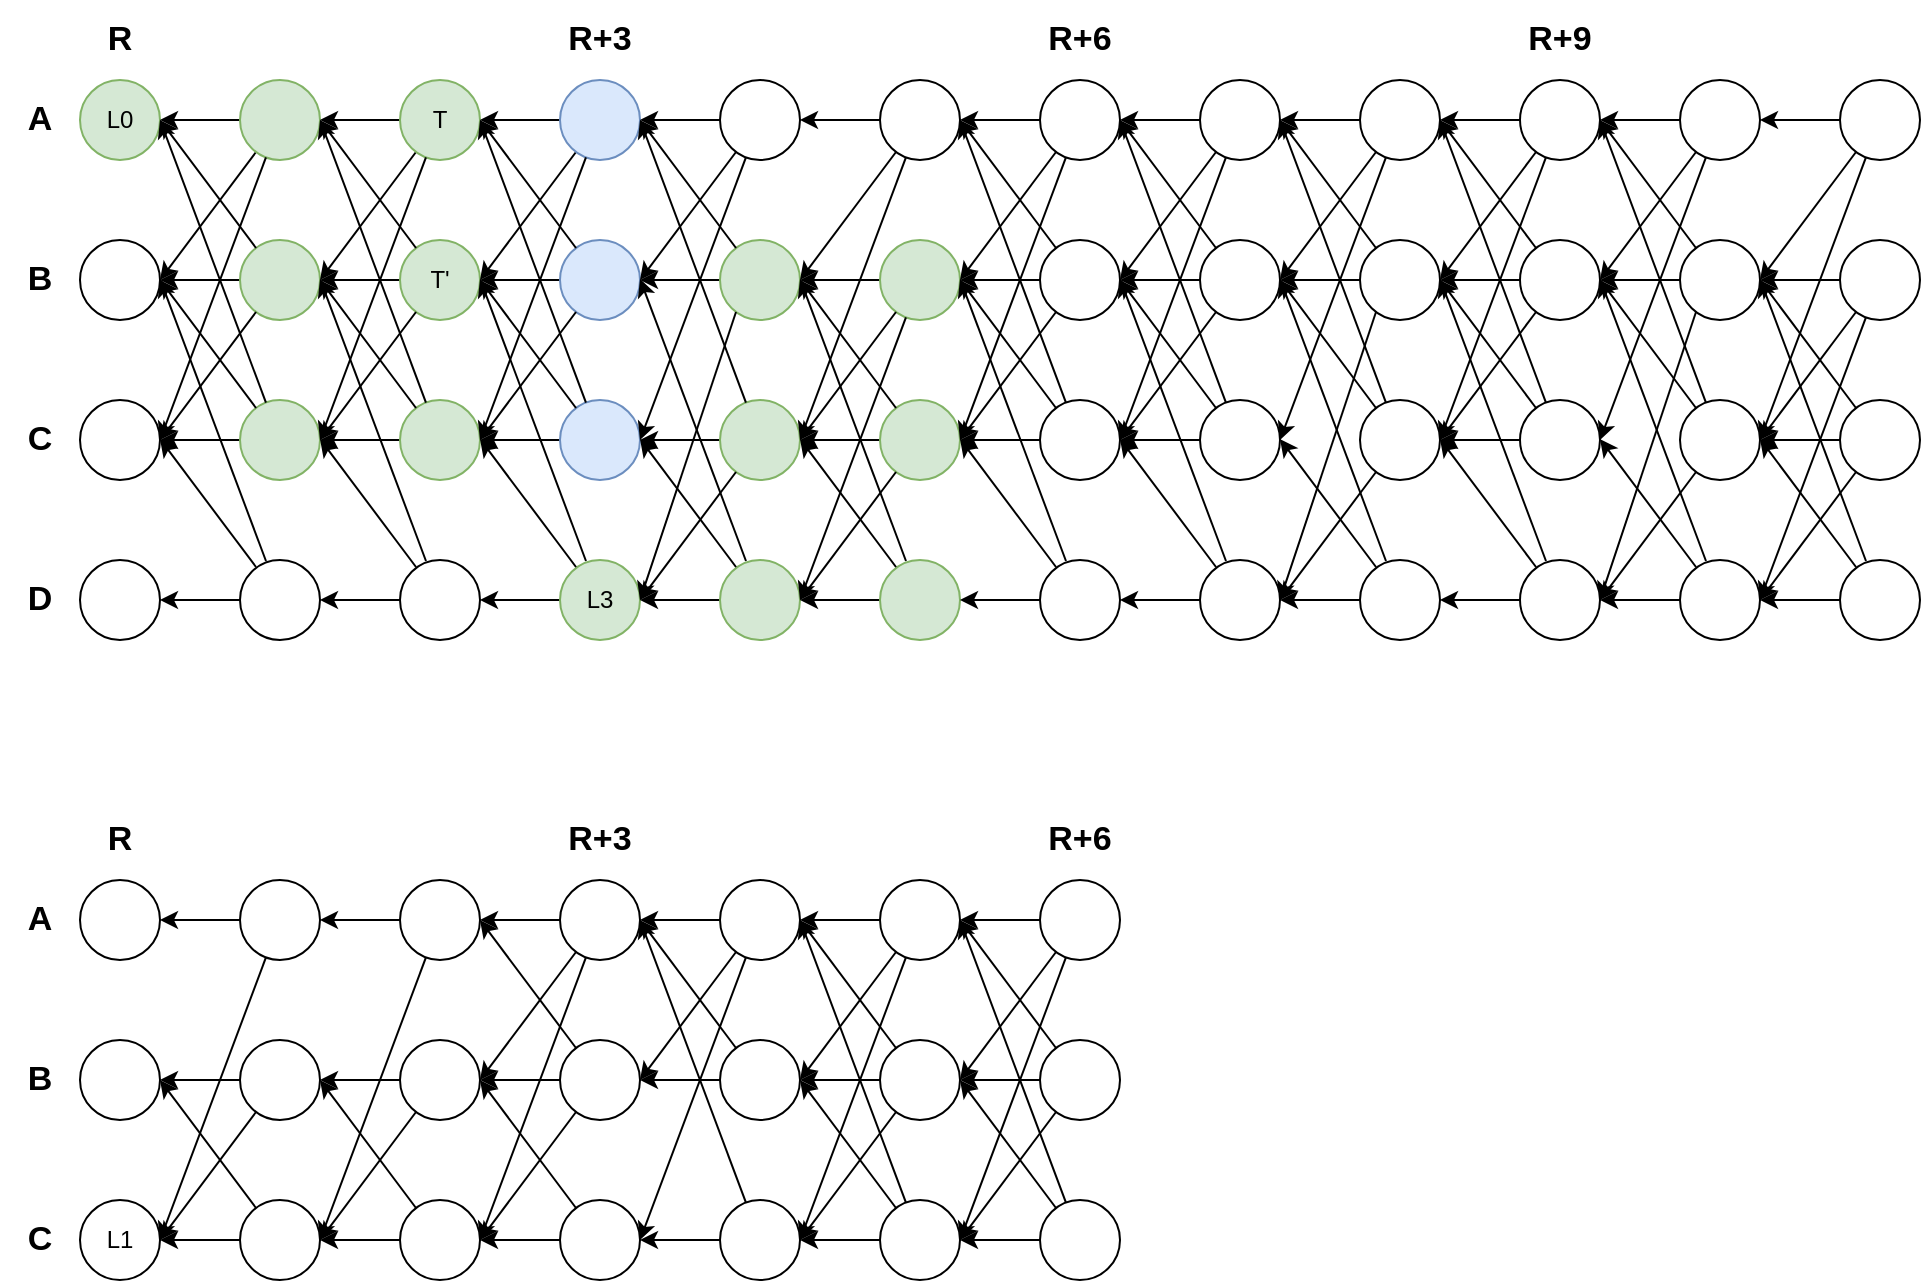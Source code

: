 <mxfile version="22.1.5" type="github">
  <diagram id="mJnQ7kA8vcGXTsiUwfmz" name="Page-1">
    <mxGraphModel dx="1026" dy="692" grid="1" gridSize="10" guides="1" tooltips="1" connect="1" arrows="1" fold="1" page="1" pageScale="1" pageWidth="827" pageHeight="1169" math="0" shadow="0">
      <root>
        <mxCell id="0" />
        <mxCell id="1" parent="0" />
        <mxCell id="a0pgNR50lADF92noRS6k-1" value="L0" style="ellipse;whiteSpace=wrap;html=1;aspect=fixed;fillColor=#d5e8d4;strokeColor=#82b366;" parent="1" vertex="1">
          <mxGeometry x="80" y="80" width="40" height="40" as="geometry" />
        </mxCell>
        <mxCell id="a0pgNR50lADF92noRS6k-2" value="&lt;b&gt;&lt;font style=&quot;font-size: 17px;&quot;&gt;A&lt;/font&gt;&lt;/b&gt;" style="text;html=1;align=center;verticalAlign=middle;whiteSpace=wrap;rounded=0;" parent="1" vertex="1">
          <mxGeometry x="40" y="80" width="40" height="40" as="geometry" />
        </mxCell>
        <mxCell id="a0pgNR50lADF92noRS6k-3" value="" style="ellipse;whiteSpace=wrap;html=1;aspect=fixed;" parent="1" vertex="1">
          <mxGeometry x="80" y="160" width="40" height="40" as="geometry" />
        </mxCell>
        <mxCell id="a0pgNR50lADF92noRS6k-4" value="&lt;b&gt;&lt;font style=&quot;font-size: 17px;&quot;&gt;B&lt;/font&gt;&lt;/b&gt;" style="text;html=1;align=center;verticalAlign=middle;whiteSpace=wrap;rounded=0;" parent="1" vertex="1">
          <mxGeometry x="40" y="160" width="40" height="40" as="geometry" />
        </mxCell>
        <mxCell id="a0pgNR50lADF92noRS6k-5" value="" style="ellipse;whiteSpace=wrap;html=1;aspect=fixed;" parent="1" vertex="1">
          <mxGeometry x="80" y="240" width="40" height="40" as="geometry" />
        </mxCell>
        <mxCell id="a0pgNR50lADF92noRS6k-6" value="&lt;b&gt;&lt;font style=&quot;font-size: 17px;&quot;&gt;C&lt;/font&gt;&lt;/b&gt;" style="text;html=1;align=center;verticalAlign=middle;whiteSpace=wrap;rounded=0;" parent="1" vertex="1">
          <mxGeometry x="40" y="240" width="40" height="40" as="geometry" />
        </mxCell>
        <mxCell id="a0pgNR50lADF92noRS6k-7" value="" style="ellipse;whiteSpace=wrap;html=1;aspect=fixed;" parent="1" vertex="1">
          <mxGeometry x="80" y="320" width="40" height="40" as="geometry" />
        </mxCell>
        <mxCell id="a0pgNR50lADF92noRS6k-8" value="&lt;b&gt;&lt;font style=&quot;font-size: 17px;&quot;&gt;D&lt;/font&gt;&lt;/b&gt;" style="text;html=1;align=center;verticalAlign=middle;whiteSpace=wrap;rounded=0;" parent="1" vertex="1">
          <mxGeometry x="40" y="320" width="40" height="40" as="geometry" />
        </mxCell>
        <mxCell id="a0pgNR50lADF92noRS6k-44" style="edgeStyle=orthogonalEdgeStyle;rounded=0;orthogonalLoop=1;jettySize=auto;html=1;entryX=1;entryY=0.5;entryDx=0;entryDy=0;" parent="1" source="a0pgNR50lADF92noRS6k-13" target="a0pgNR50lADF92noRS6k-1" edge="1">
          <mxGeometry relative="1" as="geometry" />
        </mxCell>
        <mxCell id="a0pgNR50lADF92noRS6k-45" style="rounded=0;orthogonalLoop=1;jettySize=auto;html=1;entryX=1;entryY=0.5;entryDx=0;entryDy=0;" parent="1" source="a0pgNR50lADF92noRS6k-13" target="a0pgNR50lADF92noRS6k-3" edge="1">
          <mxGeometry relative="1" as="geometry" />
        </mxCell>
        <mxCell id="a0pgNR50lADF92noRS6k-13" value="" style="ellipse;whiteSpace=wrap;html=1;aspect=fixed;fillColor=#d5e8d4;strokeColor=#82b366;" parent="1" vertex="1">
          <mxGeometry x="160" y="80" width="40" height="40" as="geometry" />
        </mxCell>
        <mxCell id="a0pgNR50lADF92noRS6k-245" style="edgeStyle=orthogonalEdgeStyle;rounded=0;orthogonalLoop=1;jettySize=auto;html=1;entryX=1;entryY=0.5;entryDx=0;entryDy=0;" parent="1" source="a0pgNR50lADF92noRS6k-14" target="a0pgNR50lADF92noRS6k-3" edge="1">
          <mxGeometry relative="1" as="geometry" />
        </mxCell>
        <mxCell id="a0pgNR50lADF92noRS6k-14" value="" style="ellipse;whiteSpace=wrap;html=1;aspect=fixed;fillColor=#d5e8d4;strokeColor=#82b366;" parent="1" vertex="1">
          <mxGeometry x="160" y="160" width="40" height="40" as="geometry" />
        </mxCell>
        <mxCell id="a0pgNR50lADF92noRS6k-246" style="edgeStyle=orthogonalEdgeStyle;rounded=0;orthogonalLoop=1;jettySize=auto;html=1;entryX=1;entryY=0.5;entryDx=0;entryDy=0;" parent="1" source="a0pgNR50lADF92noRS6k-15" target="a0pgNR50lADF92noRS6k-5" edge="1">
          <mxGeometry relative="1" as="geometry" />
        </mxCell>
        <mxCell id="a0pgNR50lADF92noRS6k-15" value="" style="ellipse;whiteSpace=wrap;html=1;aspect=fixed;fillColor=#d5e8d4;strokeColor=#82b366;" parent="1" vertex="1">
          <mxGeometry x="160" y="240" width="40" height="40" as="geometry" />
        </mxCell>
        <mxCell id="a0pgNR50lADF92noRS6k-244" style="edgeStyle=orthogonalEdgeStyle;rounded=0;orthogonalLoop=1;jettySize=auto;html=1;" parent="1" source="a0pgNR50lADF92noRS6k-16" edge="1">
          <mxGeometry relative="1" as="geometry">
            <mxPoint x="120" y="340" as="targetPoint" />
          </mxGeometry>
        </mxCell>
        <mxCell id="a0pgNR50lADF92noRS6k-16" value="" style="ellipse;whiteSpace=wrap;html=1;aspect=fixed;" parent="1" vertex="1">
          <mxGeometry x="160" y="320" width="40" height="40" as="geometry" />
        </mxCell>
        <mxCell id="a0pgNR50lADF92noRS6k-41" value="&lt;b&gt;&lt;font style=&quot;font-size: 17px;&quot;&gt;R&lt;/font&gt;&lt;/b&gt;" style="text;html=1;strokeColor=none;fillColor=none;align=center;verticalAlign=middle;whiteSpace=wrap;rounded=0;" parent="1" vertex="1">
          <mxGeometry x="80" y="40" width="40" height="40" as="geometry" />
        </mxCell>
        <mxCell id="a0pgNR50lADF92noRS6k-42" value="&lt;b&gt;&lt;font style=&quot;font-size: 17px;&quot;&gt;R+3&lt;/font&gt;&lt;/b&gt;" style="text;html=1;strokeColor=none;fillColor=none;align=center;verticalAlign=middle;whiteSpace=wrap;rounded=0;" parent="1" vertex="1">
          <mxGeometry x="320" y="40" width="40" height="40" as="geometry" />
        </mxCell>
        <mxCell id="a0pgNR50lADF92noRS6k-43" value="&lt;b&gt;&lt;font style=&quot;font-size: 17px;&quot;&gt;R+6&lt;/font&gt;&lt;/b&gt;" style="text;html=1;strokeColor=none;fillColor=none;align=center;verticalAlign=middle;whiteSpace=wrap;rounded=0;" parent="1" vertex="1">
          <mxGeometry x="560" y="40" width="40" height="40" as="geometry" />
        </mxCell>
        <mxCell id="a0pgNR50lADF92noRS6k-46" style="rounded=0;orthogonalLoop=1;jettySize=auto;html=1;entryX=1;entryY=0.5;entryDx=0;entryDy=0;" parent="1" source="a0pgNR50lADF92noRS6k-13" target="a0pgNR50lADF92noRS6k-5" edge="1">
          <mxGeometry relative="1" as="geometry">
            <mxPoint x="178" y="126" as="sourcePoint" />
            <mxPoint x="130" y="190" as="targetPoint" />
          </mxGeometry>
        </mxCell>
        <mxCell id="a0pgNR50lADF92noRS6k-68" style="rounded=0;orthogonalLoop=1;jettySize=auto;html=1;entryX=1;entryY=0.5;entryDx=0;entryDy=0;" parent="1" edge="1">
          <mxGeometry relative="1" as="geometry">
            <mxPoint x="168" y="196" as="sourcePoint" />
            <mxPoint x="120" y="260" as="targetPoint" />
          </mxGeometry>
        </mxCell>
        <mxCell id="a0pgNR50lADF92noRS6k-69" style="rounded=0;orthogonalLoop=1;jettySize=auto;html=1;entryX=1;entryY=0.5;entryDx=0;entryDy=0;" parent="1" source="a0pgNR50lADF92noRS6k-14" target="a0pgNR50lADF92noRS6k-1" edge="1">
          <mxGeometry relative="1" as="geometry">
            <mxPoint x="173" y="199" as="sourcePoint" />
            <mxPoint x="120" y="340" as="targetPoint" />
          </mxGeometry>
        </mxCell>
        <mxCell id="a0pgNR50lADF92noRS6k-89" style="rounded=0;orthogonalLoop=1;jettySize=auto;html=1;entryX=1;entryY=0.5;entryDx=0;entryDy=0;" parent="1" source="a0pgNR50lADF92noRS6k-15" target="a0pgNR50lADF92noRS6k-1" edge="1">
          <mxGeometry relative="1" as="geometry">
            <mxPoint x="168" y="276" as="sourcePoint" />
            <mxPoint x="120" y="340" as="targetPoint" />
          </mxGeometry>
        </mxCell>
        <mxCell id="a0pgNR50lADF92noRS6k-90" style="rounded=0;orthogonalLoop=1;jettySize=auto;html=1;entryX=1;entryY=0.5;entryDx=0;entryDy=0;" parent="1" edge="1">
          <mxGeometry relative="1" as="geometry">
            <mxPoint x="168" y="244" as="sourcePoint" />
            <mxPoint x="120" y="180" as="targetPoint" />
          </mxGeometry>
        </mxCell>
        <mxCell id="a0pgNR50lADF92noRS6k-98" style="rounded=0;orthogonalLoop=1;jettySize=auto;html=1;entryX=1;entryY=0.5;entryDx=0;entryDy=0;" parent="1" edge="1">
          <mxGeometry relative="1" as="geometry">
            <mxPoint x="173" y="320.5" as="sourcePoint" />
            <mxPoint x="120" y="179.5" as="targetPoint" />
          </mxGeometry>
        </mxCell>
        <mxCell id="a0pgNR50lADF92noRS6k-99" style="rounded=0;orthogonalLoop=1;jettySize=auto;html=1;entryX=1;entryY=0.5;entryDx=0;entryDy=0;" parent="1" edge="1">
          <mxGeometry relative="1" as="geometry">
            <mxPoint x="168" y="323.5" as="sourcePoint" />
            <mxPoint x="120" y="259.5" as="targetPoint" />
          </mxGeometry>
        </mxCell>
        <mxCell id="a0pgNR50lADF92noRS6k-133" style="rounded=0;orthogonalLoop=1;jettySize=auto;html=1;entryX=1;entryY=0.5;entryDx=0;entryDy=0;" parent="1" source="a0pgNR50lADF92noRS6k-134" edge="1">
          <mxGeometry relative="1" as="geometry">
            <mxPoint x="200" y="180" as="targetPoint" />
          </mxGeometry>
        </mxCell>
        <mxCell id="a0pgNR50lADF92noRS6k-250" style="edgeStyle=orthogonalEdgeStyle;rounded=0;orthogonalLoop=1;jettySize=auto;html=1;entryX=1;entryY=0.5;entryDx=0;entryDy=0;" parent="1" source="a0pgNR50lADF92noRS6k-134" target="a0pgNR50lADF92noRS6k-13" edge="1">
          <mxGeometry relative="1" as="geometry" />
        </mxCell>
        <mxCell id="a0pgNR50lADF92noRS6k-134" value="T" style="ellipse;whiteSpace=wrap;html=1;aspect=fixed;fillColor=#d5e8d4;strokeColor=#82b366;" parent="1" vertex="1">
          <mxGeometry x="240" y="80" width="40" height="40" as="geometry" />
        </mxCell>
        <mxCell id="a0pgNR50lADF92noRS6k-249" style="edgeStyle=orthogonalEdgeStyle;rounded=0;orthogonalLoop=1;jettySize=auto;html=1;entryX=1;entryY=0.5;entryDx=0;entryDy=0;" parent="1" source="a0pgNR50lADF92noRS6k-135" target="a0pgNR50lADF92noRS6k-14" edge="1">
          <mxGeometry relative="1" as="geometry" />
        </mxCell>
        <mxCell id="a0pgNR50lADF92noRS6k-135" value="T&#39;" style="ellipse;whiteSpace=wrap;html=1;aspect=fixed;fillColor=#d5e8d4;strokeColor=#82b366;" parent="1" vertex="1">
          <mxGeometry x="240" y="160" width="40" height="40" as="geometry" />
        </mxCell>
        <mxCell id="a0pgNR50lADF92noRS6k-248" style="edgeStyle=orthogonalEdgeStyle;rounded=0;orthogonalLoop=1;jettySize=auto;html=1;entryX=1;entryY=0.5;entryDx=0;entryDy=0;" parent="1" source="a0pgNR50lADF92noRS6k-136" target="a0pgNR50lADF92noRS6k-15" edge="1">
          <mxGeometry relative="1" as="geometry" />
        </mxCell>
        <mxCell id="a0pgNR50lADF92noRS6k-136" value="" style="ellipse;whiteSpace=wrap;html=1;aspect=fixed;fillColor=#d5e8d4;strokeColor=#82b366;" parent="1" vertex="1">
          <mxGeometry x="240" y="240" width="40" height="40" as="geometry" />
        </mxCell>
        <mxCell id="a0pgNR50lADF92noRS6k-247" style="edgeStyle=orthogonalEdgeStyle;rounded=0;orthogonalLoop=1;jettySize=auto;html=1;entryX=1;entryY=0.5;entryDx=0;entryDy=0;" parent="1" source="a0pgNR50lADF92noRS6k-137" target="a0pgNR50lADF92noRS6k-16" edge="1">
          <mxGeometry relative="1" as="geometry" />
        </mxCell>
        <mxCell id="a0pgNR50lADF92noRS6k-137" value="" style="ellipse;whiteSpace=wrap;html=1;aspect=fixed;" parent="1" vertex="1">
          <mxGeometry x="240" y="320" width="40" height="40" as="geometry" />
        </mxCell>
        <mxCell id="a0pgNR50lADF92noRS6k-138" style="rounded=0;orthogonalLoop=1;jettySize=auto;html=1;entryX=1;entryY=0.5;entryDx=0;entryDy=0;" parent="1" source="a0pgNR50lADF92noRS6k-134" edge="1">
          <mxGeometry relative="1" as="geometry">
            <mxPoint x="258" y="126" as="sourcePoint" />
            <mxPoint x="200" y="260" as="targetPoint" />
          </mxGeometry>
        </mxCell>
        <mxCell id="a0pgNR50lADF92noRS6k-140" style="rounded=0;orthogonalLoop=1;jettySize=auto;html=1;entryX=1;entryY=0.5;entryDx=0;entryDy=0;" parent="1" edge="1">
          <mxGeometry relative="1" as="geometry">
            <mxPoint x="248" y="196" as="sourcePoint" />
            <mxPoint x="200" y="260" as="targetPoint" />
          </mxGeometry>
        </mxCell>
        <mxCell id="a0pgNR50lADF92noRS6k-141" style="rounded=0;orthogonalLoop=1;jettySize=auto;html=1;entryX=1;entryY=0.5;entryDx=0;entryDy=0;" parent="1" source="a0pgNR50lADF92noRS6k-135" edge="1">
          <mxGeometry relative="1" as="geometry">
            <mxPoint x="253" y="199" as="sourcePoint" />
            <mxPoint x="200" y="100" as="targetPoint" />
          </mxGeometry>
        </mxCell>
        <mxCell id="a0pgNR50lADF92noRS6k-143" style="rounded=0;orthogonalLoop=1;jettySize=auto;html=1;entryX=1;entryY=0.5;entryDx=0;entryDy=0;" parent="1" source="a0pgNR50lADF92noRS6k-136" edge="1">
          <mxGeometry relative="1" as="geometry">
            <mxPoint x="248" y="276" as="sourcePoint" />
            <mxPoint x="200" y="100" as="targetPoint" />
          </mxGeometry>
        </mxCell>
        <mxCell id="a0pgNR50lADF92noRS6k-144" style="rounded=0;orthogonalLoop=1;jettySize=auto;html=1;entryX=1;entryY=0.5;entryDx=0;entryDy=0;" parent="1" edge="1">
          <mxGeometry relative="1" as="geometry">
            <mxPoint x="248" y="244" as="sourcePoint" />
            <mxPoint x="200" y="180" as="targetPoint" />
          </mxGeometry>
        </mxCell>
        <mxCell id="a0pgNR50lADF92noRS6k-146" style="rounded=0;orthogonalLoop=1;jettySize=auto;html=1;entryX=1;entryY=0.5;entryDx=0;entryDy=0;" parent="1" edge="1">
          <mxGeometry relative="1" as="geometry">
            <mxPoint x="253" y="320.5" as="sourcePoint" />
            <mxPoint x="200" y="179.5" as="targetPoint" />
          </mxGeometry>
        </mxCell>
        <mxCell id="a0pgNR50lADF92noRS6k-147" style="rounded=0;orthogonalLoop=1;jettySize=auto;html=1;entryX=1;entryY=0.5;entryDx=0;entryDy=0;" parent="1" edge="1">
          <mxGeometry relative="1" as="geometry">
            <mxPoint x="248" y="323.5" as="sourcePoint" />
            <mxPoint x="200" y="259.5" as="targetPoint" />
          </mxGeometry>
        </mxCell>
        <mxCell id="a0pgNR50lADF92noRS6k-251" style="edgeStyle=orthogonalEdgeStyle;rounded=0;orthogonalLoop=1;jettySize=auto;html=1;entryX=1;entryY=0.5;entryDx=0;entryDy=0;" parent="1" source="a0pgNR50lADF92noRS6k-253" edge="1">
          <mxGeometry relative="1" as="geometry">
            <mxPoint x="280" y="100" as="targetPoint" />
          </mxGeometry>
        </mxCell>
        <mxCell id="a0pgNR50lADF92noRS6k-252" style="rounded=0;orthogonalLoop=1;jettySize=auto;html=1;entryX=1;entryY=0.5;entryDx=0;entryDy=0;" parent="1" source="a0pgNR50lADF92noRS6k-253" edge="1">
          <mxGeometry relative="1" as="geometry">
            <mxPoint x="280" y="180" as="targetPoint" />
          </mxGeometry>
        </mxCell>
        <mxCell id="a0pgNR50lADF92noRS6k-253" value="" style="ellipse;whiteSpace=wrap;html=1;aspect=fixed;fillColor=#dae8fc;strokeColor=#6c8ebf;" parent="1" vertex="1">
          <mxGeometry x="320" y="80" width="40" height="40" as="geometry" />
        </mxCell>
        <mxCell id="a0pgNR50lADF92noRS6k-254" style="edgeStyle=orthogonalEdgeStyle;rounded=0;orthogonalLoop=1;jettySize=auto;html=1;entryX=1;entryY=0.5;entryDx=0;entryDy=0;" parent="1" source="a0pgNR50lADF92noRS6k-255" edge="1">
          <mxGeometry relative="1" as="geometry">
            <mxPoint x="280" y="180" as="targetPoint" />
          </mxGeometry>
        </mxCell>
        <mxCell id="a0pgNR50lADF92noRS6k-255" value="" style="ellipse;whiteSpace=wrap;html=1;aspect=fixed;fillColor=#dae8fc;strokeColor=#6c8ebf;" parent="1" vertex="1">
          <mxGeometry x="320" y="160" width="40" height="40" as="geometry" />
        </mxCell>
        <mxCell id="a0pgNR50lADF92noRS6k-256" style="edgeStyle=orthogonalEdgeStyle;rounded=0;orthogonalLoop=1;jettySize=auto;html=1;entryX=1;entryY=0.5;entryDx=0;entryDy=0;" parent="1" source="a0pgNR50lADF92noRS6k-257" edge="1">
          <mxGeometry relative="1" as="geometry">
            <mxPoint x="280" y="260" as="targetPoint" />
          </mxGeometry>
        </mxCell>
        <mxCell id="a0pgNR50lADF92noRS6k-257" value="" style="ellipse;whiteSpace=wrap;html=1;aspect=fixed;fillColor=#dae8fc;strokeColor=#6c8ebf;" parent="1" vertex="1">
          <mxGeometry x="320" y="240" width="40" height="40" as="geometry" />
        </mxCell>
        <mxCell id="a0pgNR50lADF92noRS6k-258" style="edgeStyle=orthogonalEdgeStyle;rounded=0;orthogonalLoop=1;jettySize=auto;html=1;" parent="1" source="a0pgNR50lADF92noRS6k-259" edge="1">
          <mxGeometry relative="1" as="geometry">
            <mxPoint x="280" y="340" as="targetPoint" />
          </mxGeometry>
        </mxCell>
        <mxCell id="a0pgNR50lADF92noRS6k-259" value="L3" style="ellipse;whiteSpace=wrap;html=1;aspect=fixed;fillColor=#d5e8d4;strokeColor=#82b366;" parent="1" vertex="1">
          <mxGeometry x="320" y="320" width="40" height="40" as="geometry" />
        </mxCell>
        <mxCell id="a0pgNR50lADF92noRS6k-260" style="rounded=0;orthogonalLoop=1;jettySize=auto;html=1;entryX=1;entryY=0.5;entryDx=0;entryDy=0;" parent="1" source="a0pgNR50lADF92noRS6k-253" edge="1">
          <mxGeometry relative="1" as="geometry">
            <mxPoint x="338" y="126" as="sourcePoint" />
            <mxPoint x="280" y="260" as="targetPoint" />
          </mxGeometry>
        </mxCell>
        <mxCell id="a0pgNR50lADF92noRS6k-261" style="rounded=0;orthogonalLoop=1;jettySize=auto;html=1;entryX=1;entryY=0.5;entryDx=0;entryDy=0;" parent="1" edge="1">
          <mxGeometry relative="1" as="geometry">
            <mxPoint x="328" y="196" as="sourcePoint" />
            <mxPoint x="280" y="260" as="targetPoint" />
          </mxGeometry>
        </mxCell>
        <mxCell id="a0pgNR50lADF92noRS6k-262" style="rounded=0;orthogonalLoop=1;jettySize=auto;html=1;entryX=1;entryY=0.5;entryDx=0;entryDy=0;" parent="1" source="a0pgNR50lADF92noRS6k-255" edge="1">
          <mxGeometry relative="1" as="geometry">
            <mxPoint x="333" y="199" as="sourcePoint" />
            <mxPoint x="280" y="100" as="targetPoint" />
          </mxGeometry>
        </mxCell>
        <mxCell id="a0pgNR50lADF92noRS6k-263" style="rounded=0;orthogonalLoop=1;jettySize=auto;html=1;entryX=1;entryY=0.5;entryDx=0;entryDy=0;" parent="1" source="a0pgNR50lADF92noRS6k-257" edge="1">
          <mxGeometry relative="1" as="geometry">
            <mxPoint x="328" y="276" as="sourcePoint" />
            <mxPoint x="280" y="100" as="targetPoint" />
          </mxGeometry>
        </mxCell>
        <mxCell id="a0pgNR50lADF92noRS6k-264" style="rounded=0;orthogonalLoop=1;jettySize=auto;html=1;entryX=1;entryY=0.5;entryDx=0;entryDy=0;" parent="1" edge="1">
          <mxGeometry relative="1" as="geometry">
            <mxPoint x="328" y="244" as="sourcePoint" />
            <mxPoint x="280" y="180" as="targetPoint" />
          </mxGeometry>
        </mxCell>
        <mxCell id="a0pgNR50lADF92noRS6k-265" style="rounded=0;orthogonalLoop=1;jettySize=auto;html=1;entryX=1;entryY=0.5;entryDx=0;entryDy=0;" parent="1" edge="1">
          <mxGeometry relative="1" as="geometry">
            <mxPoint x="333" y="320.5" as="sourcePoint" />
            <mxPoint x="280" y="179.5" as="targetPoint" />
          </mxGeometry>
        </mxCell>
        <mxCell id="a0pgNR50lADF92noRS6k-266" style="rounded=0;orthogonalLoop=1;jettySize=auto;html=1;entryX=1;entryY=0.5;entryDx=0;entryDy=0;" parent="1" edge="1">
          <mxGeometry relative="1" as="geometry">
            <mxPoint x="328" y="323.5" as="sourcePoint" />
            <mxPoint x="280" y="259.5" as="targetPoint" />
          </mxGeometry>
        </mxCell>
        <mxCell id="a0pgNR50lADF92noRS6k-267" style="rounded=0;orthogonalLoop=1;jettySize=auto;html=1;entryX=1;entryY=0.5;entryDx=0;entryDy=0;" parent="1" source="a0pgNR50lADF92noRS6k-269" edge="1">
          <mxGeometry relative="1" as="geometry">
            <mxPoint x="360" y="180" as="targetPoint" />
          </mxGeometry>
        </mxCell>
        <mxCell id="a0pgNR50lADF92noRS6k-268" style="edgeStyle=orthogonalEdgeStyle;rounded=0;orthogonalLoop=1;jettySize=auto;html=1;entryX=1;entryY=0.5;entryDx=0;entryDy=0;" parent="1" source="a0pgNR50lADF92noRS6k-269" target="a0pgNR50lADF92noRS6k-253" edge="1">
          <mxGeometry relative="1" as="geometry" />
        </mxCell>
        <mxCell id="a0pgNR50lADF92noRS6k-269" value="" style="ellipse;whiteSpace=wrap;html=1;aspect=fixed;" parent="1" vertex="1">
          <mxGeometry x="400" y="80" width="40" height="40" as="geometry" />
        </mxCell>
        <mxCell id="a0pgNR50lADF92noRS6k-270" style="edgeStyle=orthogonalEdgeStyle;rounded=0;orthogonalLoop=1;jettySize=auto;html=1;entryX=1;entryY=0.5;entryDx=0;entryDy=0;" parent="1" source="a0pgNR50lADF92noRS6k-271" target="a0pgNR50lADF92noRS6k-255" edge="1">
          <mxGeometry relative="1" as="geometry" />
        </mxCell>
        <mxCell id="a0pgNR50lADF92noRS6k-271" value="" style="ellipse;whiteSpace=wrap;html=1;aspect=fixed;fillColor=#d5e8d4;strokeColor=#82b366;" parent="1" vertex="1">
          <mxGeometry x="400" y="160" width="40" height="40" as="geometry" />
        </mxCell>
        <mxCell id="a0pgNR50lADF92noRS6k-272" style="edgeStyle=orthogonalEdgeStyle;rounded=0;orthogonalLoop=1;jettySize=auto;html=1;entryX=1;entryY=0.5;entryDx=0;entryDy=0;" parent="1" source="a0pgNR50lADF92noRS6k-273" target="a0pgNR50lADF92noRS6k-257" edge="1">
          <mxGeometry relative="1" as="geometry" />
        </mxCell>
        <mxCell id="a0pgNR50lADF92noRS6k-273" value="" style="ellipse;whiteSpace=wrap;html=1;aspect=fixed;fillColor=#d5e8d4;strokeColor=#82b366;" parent="1" vertex="1">
          <mxGeometry x="400" y="240" width="40" height="40" as="geometry" />
        </mxCell>
        <mxCell id="a0pgNR50lADF92noRS6k-274" style="edgeStyle=orthogonalEdgeStyle;rounded=0;orthogonalLoop=1;jettySize=auto;html=1;entryX=1;entryY=0.5;entryDx=0;entryDy=0;" parent="1" source="a0pgNR50lADF92noRS6k-275" target="a0pgNR50lADF92noRS6k-259" edge="1">
          <mxGeometry relative="1" as="geometry" />
        </mxCell>
        <mxCell id="a0pgNR50lADF92noRS6k-275" value="" style="ellipse;whiteSpace=wrap;html=1;aspect=fixed;fillColor=#d5e8d4;strokeColor=#82b366;" parent="1" vertex="1">
          <mxGeometry x="400" y="320" width="40" height="40" as="geometry" />
        </mxCell>
        <mxCell id="a0pgNR50lADF92noRS6k-276" style="rounded=0;orthogonalLoop=1;jettySize=auto;html=1;entryX=1;entryY=0.5;entryDx=0;entryDy=0;" parent="1" source="a0pgNR50lADF92noRS6k-269" edge="1">
          <mxGeometry relative="1" as="geometry">
            <mxPoint x="418" y="126" as="sourcePoint" />
            <mxPoint x="360" y="260" as="targetPoint" />
          </mxGeometry>
        </mxCell>
        <mxCell id="a0pgNR50lADF92noRS6k-277" style="rounded=0;orthogonalLoop=1;jettySize=auto;html=1;entryX=1;entryY=0.5;entryDx=0;entryDy=0;" parent="1" target="a0pgNR50lADF92noRS6k-259" edge="1">
          <mxGeometry relative="1" as="geometry">
            <mxPoint x="408" y="196" as="sourcePoint" />
            <mxPoint x="360" y="260" as="targetPoint" />
          </mxGeometry>
        </mxCell>
        <mxCell id="a0pgNR50lADF92noRS6k-278" style="rounded=0;orthogonalLoop=1;jettySize=auto;html=1;entryX=1;entryY=0.5;entryDx=0;entryDy=0;" parent="1" source="a0pgNR50lADF92noRS6k-271" edge="1">
          <mxGeometry relative="1" as="geometry">
            <mxPoint x="413" y="199" as="sourcePoint" />
            <mxPoint x="360" y="100" as="targetPoint" />
          </mxGeometry>
        </mxCell>
        <mxCell id="a0pgNR50lADF92noRS6k-279" style="rounded=0;orthogonalLoop=1;jettySize=auto;html=1;entryX=1;entryY=0.5;entryDx=0;entryDy=0;" parent="1" source="a0pgNR50lADF92noRS6k-273" edge="1">
          <mxGeometry relative="1" as="geometry">
            <mxPoint x="408" y="276" as="sourcePoint" />
            <mxPoint x="360" y="100" as="targetPoint" />
          </mxGeometry>
        </mxCell>
        <mxCell id="a0pgNR50lADF92noRS6k-280" style="rounded=0;orthogonalLoop=1;jettySize=auto;html=1;entryX=1;entryY=0.5;entryDx=0;entryDy=0;" parent="1" source="a0pgNR50lADF92noRS6k-273" target="a0pgNR50lADF92noRS6k-259" edge="1">
          <mxGeometry relative="1" as="geometry">
            <mxPoint x="408" y="244" as="sourcePoint" />
            <mxPoint x="360" y="180" as="targetPoint" />
          </mxGeometry>
        </mxCell>
        <mxCell id="a0pgNR50lADF92noRS6k-281" style="rounded=0;orthogonalLoop=1;jettySize=auto;html=1;entryX=1;entryY=0.5;entryDx=0;entryDy=0;" parent="1" edge="1">
          <mxGeometry relative="1" as="geometry">
            <mxPoint x="413" y="320.5" as="sourcePoint" />
            <mxPoint x="360" y="179.5" as="targetPoint" />
          </mxGeometry>
        </mxCell>
        <mxCell id="a0pgNR50lADF92noRS6k-282" style="rounded=0;orthogonalLoop=1;jettySize=auto;html=1;entryX=1;entryY=0.5;entryDx=0;entryDy=0;" parent="1" edge="1">
          <mxGeometry relative="1" as="geometry">
            <mxPoint x="408" y="323.5" as="sourcePoint" />
            <mxPoint x="360" y="259.5" as="targetPoint" />
          </mxGeometry>
        </mxCell>
        <mxCell id="a0pgNR50lADF92noRS6k-283" style="edgeStyle=orthogonalEdgeStyle;rounded=0;orthogonalLoop=1;jettySize=auto;html=1;entryX=1;entryY=0.5;entryDx=0;entryDy=0;" parent="1" source="a0pgNR50lADF92noRS6k-285" edge="1">
          <mxGeometry relative="1" as="geometry">
            <mxPoint x="440" y="100" as="targetPoint" />
          </mxGeometry>
        </mxCell>
        <mxCell id="a0pgNR50lADF92noRS6k-284" style="rounded=0;orthogonalLoop=1;jettySize=auto;html=1;entryX=1;entryY=0.5;entryDx=0;entryDy=0;" parent="1" source="a0pgNR50lADF92noRS6k-285" edge="1">
          <mxGeometry relative="1" as="geometry">
            <mxPoint x="440" y="180" as="targetPoint" />
          </mxGeometry>
        </mxCell>
        <mxCell id="a0pgNR50lADF92noRS6k-285" value="" style="ellipse;whiteSpace=wrap;html=1;aspect=fixed;" parent="1" vertex="1">
          <mxGeometry x="480" y="80" width="40" height="40" as="geometry" />
        </mxCell>
        <mxCell id="a0pgNR50lADF92noRS6k-286" style="edgeStyle=orthogonalEdgeStyle;rounded=0;orthogonalLoop=1;jettySize=auto;html=1;entryX=1;entryY=0.5;entryDx=0;entryDy=0;" parent="1" source="a0pgNR50lADF92noRS6k-287" edge="1">
          <mxGeometry relative="1" as="geometry">
            <mxPoint x="440" y="180" as="targetPoint" />
          </mxGeometry>
        </mxCell>
        <mxCell id="a0pgNR50lADF92noRS6k-287" value="" style="ellipse;whiteSpace=wrap;html=1;aspect=fixed;fillColor=#d5e8d4;strokeColor=#82b366;" parent="1" vertex="1">
          <mxGeometry x="480" y="160" width="40" height="40" as="geometry" />
        </mxCell>
        <mxCell id="a0pgNR50lADF92noRS6k-288" style="edgeStyle=orthogonalEdgeStyle;rounded=0;orthogonalLoop=1;jettySize=auto;html=1;entryX=1;entryY=0.5;entryDx=0;entryDy=0;" parent="1" source="a0pgNR50lADF92noRS6k-289" edge="1">
          <mxGeometry relative="1" as="geometry">
            <mxPoint x="440" y="260" as="targetPoint" />
          </mxGeometry>
        </mxCell>
        <mxCell id="a0pgNR50lADF92noRS6k-289" value="" style="ellipse;whiteSpace=wrap;html=1;aspect=fixed;fillColor=#d5e8d4;strokeColor=#82b366;" parent="1" vertex="1">
          <mxGeometry x="480" y="240" width="40" height="40" as="geometry" />
        </mxCell>
        <mxCell id="a0pgNR50lADF92noRS6k-290" style="edgeStyle=orthogonalEdgeStyle;rounded=0;orthogonalLoop=1;jettySize=auto;html=1;" parent="1" source="a0pgNR50lADF92noRS6k-291" edge="1">
          <mxGeometry relative="1" as="geometry">
            <mxPoint x="440" y="340" as="targetPoint" />
          </mxGeometry>
        </mxCell>
        <mxCell id="a0pgNR50lADF92noRS6k-291" value="" style="ellipse;whiteSpace=wrap;html=1;aspect=fixed;fillColor=#d5e8d4;strokeColor=#82b366;" parent="1" vertex="1">
          <mxGeometry x="480" y="320" width="40" height="40" as="geometry" />
        </mxCell>
        <mxCell id="a0pgNR50lADF92noRS6k-292" style="rounded=0;orthogonalLoop=1;jettySize=auto;html=1;entryX=1;entryY=0.5;entryDx=0;entryDy=0;" parent="1" source="a0pgNR50lADF92noRS6k-285" edge="1">
          <mxGeometry relative="1" as="geometry">
            <mxPoint x="498" y="126" as="sourcePoint" />
            <mxPoint x="440" y="260" as="targetPoint" />
          </mxGeometry>
        </mxCell>
        <mxCell id="a0pgNR50lADF92noRS6k-293" style="rounded=0;orthogonalLoop=1;jettySize=auto;html=1;entryX=1;entryY=0.5;entryDx=0;entryDy=0;" parent="1" edge="1">
          <mxGeometry relative="1" as="geometry">
            <mxPoint x="488" y="196" as="sourcePoint" />
            <mxPoint x="440" y="260" as="targetPoint" />
          </mxGeometry>
        </mxCell>
        <mxCell id="a0pgNR50lADF92noRS6k-294" style="rounded=0;orthogonalLoop=1;jettySize=auto;html=1;entryX=1;entryY=0.5;entryDx=0;entryDy=0;" parent="1" source="a0pgNR50lADF92noRS6k-287" edge="1" target="a0pgNR50lADF92noRS6k-275">
          <mxGeometry relative="1" as="geometry">
            <mxPoint x="493" y="199" as="sourcePoint" />
            <mxPoint x="440" y="100" as="targetPoint" />
          </mxGeometry>
        </mxCell>
        <mxCell id="a0pgNR50lADF92noRS6k-295" style="rounded=0;orthogonalLoop=1;jettySize=auto;html=1;entryX=1;entryY=0.5;entryDx=0;entryDy=0;" parent="1" source="a0pgNR50lADF92noRS6k-289" edge="1" target="a0pgNR50lADF92noRS6k-275">
          <mxGeometry relative="1" as="geometry">
            <mxPoint x="488" y="276" as="sourcePoint" />
            <mxPoint x="440" y="100" as="targetPoint" />
          </mxGeometry>
        </mxCell>
        <mxCell id="a0pgNR50lADF92noRS6k-296" style="rounded=0;orthogonalLoop=1;jettySize=auto;html=1;entryX=1;entryY=0.5;entryDx=0;entryDy=0;" parent="1" edge="1">
          <mxGeometry relative="1" as="geometry">
            <mxPoint x="488" y="244" as="sourcePoint" />
            <mxPoint x="440" y="180" as="targetPoint" />
          </mxGeometry>
        </mxCell>
        <mxCell id="a0pgNR50lADF92noRS6k-297" style="rounded=0;orthogonalLoop=1;jettySize=auto;html=1;entryX=1;entryY=0.5;entryDx=0;entryDy=0;" parent="1" edge="1">
          <mxGeometry relative="1" as="geometry">
            <mxPoint x="493" y="320.5" as="sourcePoint" />
            <mxPoint x="440" y="179.5" as="targetPoint" />
          </mxGeometry>
        </mxCell>
        <mxCell id="a0pgNR50lADF92noRS6k-298" style="rounded=0;orthogonalLoop=1;jettySize=auto;html=1;entryX=1;entryY=0.5;entryDx=0;entryDy=0;" parent="1" edge="1">
          <mxGeometry relative="1" as="geometry">
            <mxPoint x="488" y="323.5" as="sourcePoint" />
            <mxPoint x="440" y="259.5" as="targetPoint" />
          </mxGeometry>
        </mxCell>
        <mxCell id="a0pgNR50lADF92noRS6k-299" style="rounded=0;orthogonalLoop=1;jettySize=auto;html=1;entryX=1;entryY=0.5;entryDx=0;entryDy=0;" parent="1" source="a0pgNR50lADF92noRS6k-301" edge="1">
          <mxGeometry relative="1" as="geometry">
            <mxPoint x="520" y="180" as="targetPoint" />
          </mxGeometry>
        </mxCell>
        <mxCell id="a0pgNR50lADF92noRS6k-300" style="edgeStyle=orthogonalEdgeStyle;rounded=0;orthogonalLoop=1;jettySize=auto;html=1;entryX=1;entryY=0.5;entryDx=0;entryDy=0;" parent="1" source="a0pgNR50lADF92noRS6k-301" target="a0pgNR50lADF92noRS6k-285" edge="1">
          <mxGeometry relative="1" as="geometry" />
        </mxCell>
        <mxCell id="a0pgNR50lADF92noRS6k-301" value="" style="ellipse;whiteSpace=wrap;html=1;aspect=fixed;" parent="1" vertex="1">
          <mxGeometry x="560" y="80" width="40" height="40" as="geometry" />
        </mxCell>
        <mxCell id="a0pgNR50lADF92noRS6k-302" style="edgeStyle=orthogonalEdgeStyle;rounded=0;orthogonalLoop=1;jettySize=auto;html=1;entryX=1;entryY=0.5;entryDx=0;entryDy=0;" parent="1" source="a0pgNR50lADF92noRS6k-303" target="a0pgNR50lADF92noRS6k-287" edge="1">
          <mxGeometry relative="1" as="geometry" />
        </mxCell>
        <mxCell id="a0pgNR50lADF92noRS6k-303" value="" style="ellipse;whiteSpace=wrap;html=1;aspect=fixed;" parent="1" vertex="1">
          <mxGeometry x="560" y="160" width="40" height="40" as="geometry" />
        </mxCell>
        <mxCell id="a0pgNR50lADF92noRS6k-304" style="edgeStyle=orthogonalEdgeStyle;rounded=0;orthogonalLoop=1;jettySize=auto;html=1;entryX=1;entryY=0.5;entryDx=0;entryDy=0;" parent="1" source="a0pgNR50lADF92noRS6k-305" target="a0pgNR50lADF92noRS6k-289" edge="1">
          <mxGeometry relative="1" as="geometry" />
        </mxCell>
        <mxCell id="a0pgNR50lADF92noRS6k-305" value="" style="ellipse;whiteSpace=wrap;html=1;aspect=fixed;" parent="1" vertex="1">
          <mxGeometry x="560" y="240" width="40" height="40" as="geometry" />
        </mxCell>
        <mxCell id="a0pgNR50lADF92noRS6k-306" style="edgeStyle=orthogonalEdgeStyle;rounded=0;orthogonalLoop=1;jettySize=auto;html=1;entryX=1;entryY=0.5;entryDx=0;entryDy=0;" parent="1" source="a0pgNR50lADF92noRS6k-307" target="a0pgNR50lADF92noRS6k-291" edge="1">
          <mxGeometry relative="1" as="geometry" />
        </mxCell>
        <mxCell id="a0pgNR50lADF92noRS6k-307" value="" style="ellipse;whiteSpace=wrap;html=1;aspect=fixed;" parent="1" vertex="1">
          <mxGeometry x="560" y="320" width="40" height="40" as="geometry" />
        </mxCell>
        <mxCell id="a0pgNR50lADF92noRS6k-308" style="rounded=0;orthogonalLoop=1;jettySize=auto;html=1;entryX=1;entryY=0.5;entryDx=0;entryDy=0;" parent="1" source="a0pgNR50lADF92noRS6k-301" edge="1">
          <mxGeometry relative="1" as="geometry">
            <mxPoint x="578" y="126" as="sourcePoint" />
            <mxPoint x="520" y="260" as="targetPoint" />
          </mxGeometry>
        </mxCell>
        <mxCell id="a0pgNR50lADF92noRS6k-309" style="rounded=0;orthogonalLoop=1;jettySize=auto;html=1;entryX=1;entryY=0.5;entryDx=0;entryDy=0;" parent="1" edge="1">
          <mxGeometry relative="1" as="geometry">
            <mxPoint x="568" y="196" as="sourcePoint" />
            <mxPoint x="520" y="260" as="targetPoint" />
          </mxGeometry>
        </mxCell>
        <mxCell id="a0pgNR50lADF92noRS6k-310" style="rounded=0;orthogonalLoop=1;jettySize=auto;html=1;entryX=1;entryY=0.5;entryDx=0;entryDy=0;" parent="1" source="a0pgNR50lADF92noRS6k-303" edge="1">
          <mxGeometry relative="1" as="geometry">
            <mxPoint x="573" y="199" as="sourcePoint" />
            <mxPoint x="520" y="100" as="targetPoint" />
          </mxGeometry>
        </mxCell>
        <mxCell id="a0pgNR50lADF92noRS6k-311" style="rounded=0;orthogonalLoop=1;jettySize=auto;html=1;entryX=1;entryY=0.5;entryDx=0;entryDy=0;" parent="1" source="a0pgNR50lADF92noRS6k-305" edge="1">
          <mxGeometry relative="1" as="geometry">
            <mxPoint x="568" y="276" as="sourcePoint" />
            <mxPoint x="520" y="100" as="targetPoint" />
          </mxGeometry>
        </mxCell>
        <mxCell id="a0pgNR50lADF92noRS6k-312" style="rounded=0;orthogonalLoop=1;jettySize=auto;html=1;entryX=1;entryY=0.5;entryDx=0;entryDy=0;" parent="1" edge="1">
          <mxGeometry relative="1" as="geometry">
            <mxPoint x="568" y="244" as="sourcePoint" />
            <mxPoint x="520" y="180" as="targetPoint" />
          </mxGeometry>
        </mxCell>
        <mxCell id="a0pgNR50lADF92noRS6k-313" style="rounded=0;orthogonalLoop=1;jettySize=auto;html=1;entryX=1;entryY=0.5;entryDx=0;entryDy=0;" parent="1" edge="1">
          <mxGeometry relative="1" as="geometry">
            <mxPoint x="573" y="320.5" as="sourcePoint" />
            <mxPoint x="520" y="179.5" as="targetPoint" />
          </mxGeometry>
        </mxCell>
        <mxCell id="a0pgNR50lADF92noRS6k-314" style="rounded=0;orthogonalLoop=1;jettySize=auto;html=1;entryX=1;entryY=0.5;entryDx=0;entryDy=0;" parent="1" edge="1">
          <mxGeometry relative="1" as="geometry">
            <mxPoint x="568" y="323.5" as="sourcePoint" />
            <mxPoint x="520" y="259.5" as="targetPoint" />
          </mxGeometry>
        </mxCell>
        <mxCell id="a0pgNR50lADF92noRS6k-315" style="edgeStyle=orthogonalEdgeStyle;rounded=0;orthogonalLoop=1;jettySize=auto;html=1;entryX=1;entryY=0.5;entryDx=0;entryDy=0;" parent="1" source="a0pgNR50lADF92noRS6k-317" edge="1">
          <mxGeometry relative="1" as="geometry">
            <mxPoint x="600" y="100" as="targetPoint" />
          </mxGeometry>
        </mxCell>
        <mxCell id="a0pgNR50lADF92noRS6k-316" style="rounded=0;orthogonalLoop=1;jettySize=auto;html=1;entryX=1;entryY=0.5;entryDx=0;entryDy=0;" parent="1" source="a0pgNR50lADF92noRS6k-317" edge="1">
          <mxGeometry relative="1" as="geometry">
            <mxPoint x="600" y="180" as="targetPoint" />
          </mxGeometry>
        </mxCell>
        <mxCell id="a0pgNR50lADF92noRS6k-317" value="" style="ellipse;whiteSpace=wrap;html=1;aspect=fixed;" parent="1" vertex="1">
          <mxGeometry x="640" y="80" width="40" height="40" as="geometry" />
        </mxCell>
        <mxCell id="a0pgNR50lADF92noRS6k-318" style="edgeStyle=orthogonalEdgeStyle;rounded=0;orthogonalLoop=1;jettySize=auto;html=1;entryX=1;entryY=0.5;entryDx=0;entryDy=0;" parent="1" source="a0pgNR50lADF92noRS6k-319" edge="1">
          <mxGeometry relative="1" as="geometry">
            <mxPoint x="600" y="180" as="targetPoint" />
          </mxGeometry>
        </mxCell>
        <mxCell id="a0pgNR50lADF92noRS6k-319" value="" style="ellipse;whiteSpace=wrap;html=1;aspect=fixed;" parent="1" vertex="1">
          <mxGeometry x="640" y="160" width="40" height="40" as="geometry" />
        </mxCell>
        <mxCell id="a0pgNR50lADF92noRS6k-320" style="edgeStyle=orthogonalEdgeStyle;rounded=0;orthogonalLoop=1;jettySize=auto;html=1;entryX=1;entryY=0.5;entryDx=0;entryDy=0;" parent="1" source="a0pgNR50lADF92noRS6k-321" edge="1">
          <mxGeometry relative="1" as="geometry">
            <mxPoint x="600" y="260" as="targetPoint" />
          </mxGeometry>
        </mxCell>
        <mxCell id="a0pgNR50lADF92noRS6k-321" value="" style="ellipse;whiteSpace=wrap;html=1;aspect=fixed;" parent="1" vertex="1">
          <mxGeometry x="640" y="240" width="40" height="40" as="geometry" />
        </mxCell>
        <mxCell id="a0pgNR50lADF92noRS6k-322" style="edgeStyle=orthogonalEdgeStyle;rounded=0;orthogonalLoop=1;jettySize=auto;html=1;" parent="1" source="a0pgNR50lADF92noRS6k-323" edge="1">
          <mxGeometry relative="1" as="geometry">
            <mxPoint x="600" y="340" as="targetPoint" />
          </mxGeometry>
        </mxCell>
        <mxCell id="a0pgNR50lADF92noRS6k-323" value="" style="ellipse;whiteSpace=wrap;html=1;aspect=fixed;" parent="1" vertex="1">
          <mxGeometry x="640" y="320" width="40" height="40" as="geometry" />
        </mxCell>
        <mxCell id="a0pgNR50lADF92noRS6k-324" style="rounded=0;orthogonalLoop=1;jettySize=auto;html=1;entryX=1;entryY=0.5;entryDx=0;entryDy=0;" parent="1" source="a0pgNR50lADF92noRS6k-317" edge="1">
          <mxGeometry relative="1" as="geometry">
            <mxPoint x="658" y="126" as="sourcePoint" />
            <mxPoint x="600" y="260" as="targetPoint" />
          </mxGeometry>
        </mxCell>
        <mxCell id="a0pgNR50lADF92noRS6k-325" style="rounded=0;orthogonalLoop=1;jettySize=auto;html=1;entryX=1;entryY=0.5;entryDx=0;entryDy=0;" parent="1" edge="1">
          <mxGeometry relative="1" as="geometry">
            <mxPoint x="648" y="196" as="sourcePoint" />
            <mxPoint x="600" y="260" as="targetPoint" />
          </mxGeometry>
        </mxCell>
        <mxCell id="a0pgNR50lADF92noRS6k-326" style="rounded=0;orthogonalLoop=1;jettySize=auto;html=1;entryX=1;entryY=0.5;entryDx=0;entryDy=0;" parent="1" source="a0pgNR50lADF92noRS6k-319" edge="1">
          <mxGeometry relative="1" as="geometry">
            <mxPoint x="653" y="199" as="sourcePoint" />
            <mxPoint x="600" y="100" as="targetPoint" />
          </mxGeometry>
        </mxCell>
        <mxCell id="a0pgNR50lADF92noRS6k-327" style="rounded=0;orthogonalLoop=1;jettySize=auto;html=1;entryX=1;entryY=0.5;entryDx=0;entryDy=0;" parent="1" source="a0pgNR50lADF92noRS6k-321" edge="1">
          <mxGeometry relative="1" as="geometry">
            <mxPoint x="648" y="276" as="sourcePoint" />
            <mxPoint x="600" y="100" as="targetPoint" />
          </mxGeometry>
        </mxCell>
        <mxCell id="a0pgNR50lADF92noRS6k-328" style="rounded=0;orthogonalLoop=1;jettySize=auto;html=1;entryX=1;entryY=0.5;entryDx=0;entryDy=0;" parent="1" edge="1">
          <mxGeometry relative="1" as="geometry">
            <mxPoint x="648" y="244" as="sourcePoint" />
            <mxPoint x="600" y="180" as="targetPoint" />
          </mxGeometry>
        </mxCell>
        <mxCell id="a0pgNR50lADF92noRS6k-329" style="rounded=0;orthogonalLoop=1;jettySize=auto;html=1;entryX=1;entryY=0.5;entryDx=0;entryDy=0;" parent="1" edge="1">
          <mxGeometry relative="1" as="geometry">
            <mxPoint x="653" y="320.5" as="sourcePoint" />
            <mxPoint x="600" y="179.5" as="targetPoint" />
          </mxGeometry>
        </mxCell>
        <mxCell id="a0pgNR50lADF92noRS6k-330" style="rounded=0;orthogonalLoop=1;jettySize=auto;html=1;entryX=1;entryY=0.5;entryDx=0;entryDy=0;" parent="1" edge="1">
          <mxGeometry relative="1" as="geometry">
            <mxPoint x="648" y="323.5" as="sourcePoint" />
            <mxPoint x="600" y="259.5" as="targetPoint" />
          </mxGeometry>
        </mxCell>
        <mxCell id="a0pgNR50lADF92noRS6k-331" style="rounded=0;orthogonalLoop=1;jettySize=auto;html=1;entryX=1;entryY=0.5;entryDx=0;entryDy=0;" parent="1" source="a0pgNR50lADF92noRS6k-333" edge="1">
          <mxGeometry relative="1" as="geometry">
            <mxPoint x="680" y="180" as="targetPoint" />
          </mxGeometry>
        </mxCell>
        <mxCell id="a0pgNR50lADF92noRS6k-332" style="edgeStyle=orthogonalEdgeStyle;rounded=0;orthogonalLoop=1;jettySize=auto;html=1;entryX=1;entryY=0.5;entryDx=0;entryDy=0;" parent="1" source="a0pgNR50lADF92noRS6k-333" target="a0pgNR50lADF92noRS6k-317" edge="1">
          <mxGeometry relative="1" as="geometry" />
        </mxCell>
        <mxCell id="a0pgNR50lADF92noRS6k-333" value="" style="ellipse;whiteSpace=wrap;html=1;aspect=fixed;" parent="1" vertex="1">
          <mxGeometry x="720" y="80" width="40" height="40" as="geometry" />
        </mxCell>
        <mxCell id="a0pgNR50lADF92noRS6k-334" style="edgeStyle=orthogonalEdgeStyle;rounded=0;orthogonalLoop=1;jettySize=auto;html=1;entryX=1;entryY=0.5;entryDx=0;entryDy=0;" parent="1" source="a0pgNR50lADF92noRS6k-335" target="a0pgNR50lADF92noRS6k-319" edge="1">
          <mxGeometry relative="1" as="geometry" />
        </mxCell>
        <mxCell id="a0pgNR50lADF92noRS6k-335" value="" style="ellipse;whiteSpace=wrap;html=1;aspect=fixed;" parent="1" vertex="1">
          <mxGeometry x="720" y="160" width="40" height="40" as="geometry" />
        </mxCell>
        <mxCell id="a0pgNR50lADF92noRS6k-336" style="rounded=0;orthogonalLoop=1;jettySize=auto;html=1;entryX=1;entryY=0.5;entryDx=0;entryDy=0;" parent="1" source="a0pgNR50lADF92noRS6k-337" target="a0pgNR50lADF92noRS6k-323" edge="1">
          <mxGeometry relative="1" as="geometry" />
        </mxCell>
        <mxCell id="a0pgNR50lADF92noRS6k-337" value="" style="ellipse;whiteSpace=wrap;html=1;aspect=fixed;" parent="1" vertex="1">
          <mxGeometry x="720" y="240" width="40" height="40" as="geometry" />
        </mxCell>
        <mxCell id="a0pgNR50lADF92noRS6k-338" style="edgeStyle=orthogonalEdgeStyle;rounded=0;orthogonalLoop=1;jettySize=auto;html=1;entryX=1;entryY=0.5;entryDx=0;entryDy=0;" parent="1" source="a0pgNR50lADF92noRS6k-339" target="a0pgNR50lADF92noRS6k-323" edge="1">
          <mxGeometry relative="1" as="geometry" />
        </mxCell>
        <mxCell id="a0pgNR50lADF92noRS6k-339" value="" style="ellipse;whiteSpace=wrap;html=1;aspect=fixed;" parent="1" vertex="1">
          <mxGeometry x="720" y="320" width="40" height="40" as="geometry" />
        </mxCell>
        <mxCell id="a0pgNR50lADF92noRS6k-340" style="rounded=0;orthogonalLoop=1;jettySize=auto;html=1;entryX=1;entryY=0.5;entryDx=0;entryDy=0;" parent="1" source="a0pgNR50lADF92noRS6k-333" edge="1">
          <mxGeometry relative="1" as="geometry">
            <mxPoint x="738" y="126" as="sourcePoint" />
            <mxPoint x="680" y="260" as="targetPoint" />
          </mxGeometry>
        </mxCell>
        <mxCell id="a0pgNR50lADF92noRS6k-341" style="rounded=0;orthogonalLoop=1;jettySize=auto;html=1;entryX=1;entryY=0.5;entryDx=0;entryDy=0;" parent="1" target="a0pgNR50lADF92noRS6k-323" edge="1">
          <mxGeometry relative="1" as="geometry">
            <mxPoint x="728" y="196" as="sourcePoint" />
            <mxPoint x="680" y="260" as="targetPoint" />
          </mxGeometry>
        </mxCell>
        <mxCell id="a0pgNR50lADF92noRS6k-342" style="rounded=0;orthogonalLoop=1;jettySize=auto;html=1;entryX=1;entryY=0.5;entryDx=0;entryDy=0;" parent="1" source="a0pgNR50lADF92noRS6k-335" edge="1">
          <mxGeometry relative="1" as="geometry">
            <mxPoint x="733" y="199" as="sourcePoint" />
            <mxPoint x="680" y="100" as="targetPoint" />
          </mxGeometry>
        </mxCell>
        <mxCell id="a0pgNR50lADF92noRS6k-343" style="rounded=0;orthogonalLoop=1;jettySize=auto;html=1;entryX=1;entryY=0.5;entryDx=0;entryDy=0;" parent="1" source="a0pgNR50lADF92noRS6k-337" edge="1">
          <mxGeometry relative="1" as="geometry">
            <mxPoint x="728" y="276" as="sourcePoint" />
            <mxPoint x="680" y="100" as="targetPoint" />
          </mxGeometry>
        </mxCell>
        <mxCell id="a0pgNR50lADF92noRS6k-344" style="rounded=0;orthogonalLoop=1;jettySize=auto;html=1;entryX=1;entryY=0.5;entryDx=0;entryDy=0;" parent="1" edge="1">
          <mxGeometry relative="1" as="geometry">
            <mxPoint x="728" y="244" as="sourcePoint" />
            <mxPoint x="680" y="180" as="targetPoint" />
          </mxGeometry>
        </mxCell>
        <mxCell id="a0pgNR50lADF92noRS6k-345" style="rounded=0;orthogonalLoop=1;jettySize=auto;html=1;entryX=1;entryY=0.5;entryDx=0;entryDy=0;" parent="1" edge="1">
          <mxGeometry relative="1" as="geometry">
            <mxPoint x="733" y="320.5" as="sourcePoint" />
            <mxPoint x="680" y="179.5" as="targetPoint" />
          </mxGeometry>
        </mxCell>
        <mxCell id="a0pgNR50lADF92noRS6k-346" style="rounded=0;orthogonalLoop=1;jettySize=auto;html=1;entryX=1;entryY=0.5;entryDx=0;entryDy=0;" parent="1" edge="1">
          <mxGeometry relative="1" as="geometry">
            <mxPoint x="728" y="323.5" as="sourcePoint" />
            <mxPoint x="680" y="259.5" as="targetPoint" />
          </mxGeometry>
        </mxCell>
        <mxCell id="a0pgNR50lADF92noRS6k-347" style="rounded=0;orthogonalLoop=1;jettySize=auto;html=1;entryX=1;entryY=0.5;entryDx=0;entryDy=0;" parent="1" source="a0pgNR50lADF92noRS6k-349" edge="1">
          <mxGeometry relative="1" as="geometry">
            <mxPoint x="760" y="180" as="targetPoint" />
          </mxGeometry>
        </mxCell>
        <mxCell id="a0pgNR50lADF92noRS6k-348" style="edgeStyle=orthogonalEdgeStyle;rounded=0;orthogonalLoop=1;jettySize=auto;html=1;entryX=1;entryY=0.5;entryDx=0;entryDy=0;" parent="1" source="a0pgNR50lADF92noRS6k-349" edge="1">
          <mxGeometry relative="1" as="geometry">
            <mxPoint x="760" y="100" as="targetPoint" />
          </mxGeometry>
        </mxCell>
        <mxCell id="a0pgNR50lADF92noRS6k-349" value="" style="ellipse;whiteSpace=wrap;html=1;aspect=fixed;" parent="1" vertex="1">
          <mxGeometry x="800" y="80" width="40" height="40" as="geometry" />
        </mxCell>
        <mxCell id="a0pgNR50lADF92noRS6k-350" style="edgeStyle=orthogonalEdgeStyle;rounded=0;orthogonalLoop=1;jettySize=auto;html=1;entryX=1;entryY=0.5;entryDx=0;entryDy=0;" parent="1" source="a0pgNR50lADF92noRS6k-351" edge="1">
          <mxGeometry relative="1" as="geometry">
            <mxPoint x="760" y="180" as="targetPoint" />
          </mxGeometry>
        </mxCell>
        <mxCell id="a0pgNR50lADF92noRS6k-351" value="" style="ellipse;whiteSpace=wrap;html=1;aspect=fixed;" parent="1" vertex="1">
          <mxGeometry x="800" y="160" width="40" height="40" as="geometry" />
        </mxCell>
        <mxCell id="a0pgNR50lADF92noRS6k-352" style="edgeStyle=orthogonalEdgeStyle;rounded=0;orthogonalLoop=1;jettySize=auto;html=1;entryX=1;entryY=0.5;entryDx=0;entryDy=0;" parent="1" source="a0pgNR50lADF92noRS6k-353" edge="1">
          <mxGeometry relative="1" as="geometry">
            <mxPoint x="760" y="260" as="targetPoint" />
          </mxGeometry>
        </mxCell>
        <mxCell id="a0pgNR50lADF92noRS6k-353" value="" style="ellipse;whiteSpace=wrap;html=1;aspect=fixed;" parent="1" vertex="1">
          <mxGeometry x="800" y="240" width="40" height="40" as="geometry" />
        </mxCell>
        <mxCell id="a0pgNR50lADF92noRS6k-354" style="edgeStyle=orthogonalEdgeStyle;rounded=0;orthogonalLoop=1;jettySize=auto;html=1;entryX=1;entryY=0.5;entryDx=0;entryDy=0;" parent="1" source="a0pgNR50lADF92noRS6k-355" edge="1">
          <mxGeometry relative="1" as="geometry">
            <mxPoint x="760" y="340" as="targetPoint" />
          </mxGeometry>
        </mxCell>
        <mxCell id="a0pgNR50lADF92noRS6k-355" value="" style="ellipse;whiteSpace=wrap;html=1;aspect=fixed;" parent="1" vertex="1">
          <mxGeometry x="800" y="320" width="40" height="40" as="geometry" />
        </mxCell>
        <mxCell id="a0pgNR50lADF92noRS6k-356" style="rounded=0;orthogonalLoop=1;jettySize=auto;html=1;entryX=1;entryY=0.5;entryDx=0;entryDy=0;" parent="1" source="a0pgNR50lADF92noRS6k-349" edge="1">
          <mxGeometry relative="1" as="geometry">
            <mxPoint x="818" y="126" as="sourcePoint" />
            <mxPoint x="760" y="260" as="targetPoint" />
          </mxGeometry>
        </mxCell>
        <mxCell id="a0pgNR50lADF92noRS6k-357" style="rounded=0;orthogonalLoop=1;jettySize=auto;html=1;entryX=1;entryY=0.5;entryDx=0;entryDy=0;" parent="1" edge="1">
          <mxGeometry relative="1" as="geometry">
            <mxPoint x="808" y="196" as="sourcePoint" />
            <mxPoint x="760" y="260" as="targetPoint" />
          </mxGeometry>
        </mxCell>
        <mxCell id="a0pgNR50lADF92noRS6k-358" style="rounded=0;orthogonalLoop=1;jettySize=auto;html=1;entryX=1;entryY=0.5;entryDx=0;entryDy=0;" parent="1" source="a0pgNR50lADF92noRS6k-351" edge="1">
          <mxGeometry relative="1" as="geometry">
            <mxPoint x="813" y="199" as="sourcePoint" />
            <mxPoint x="760" y="100" as="targetPoint" />
          </mxGeometry>
        </mxCell>
        <mxCell id="a0pgNR50lADF92noRS6k-359" style="rounded=0;orthogonalLoop=1;jettySize=auto;html=1;entryX=1;entryY=0.5;entryDx=0;entryDy=0;" parent="1" source="a0pgNR50lADF92noRS6k-353" edge="1">
          <mxGeometry relative="1" as="geometry">
            <mxPoint x="808" y="276" as="sourcePoint" />
            <mxPoint x="760" y="100" as="targetPoint" />
          </mxGeometry>
        </mxCell>
        <mxCell id="a0pgNR50lADF92noRS6k-360" style="rounded=0;orthogonalLoop=1;jettySize=auto;html=1;entryX=1;entryY=0.5;entryDx=0;entryDy=0;" parent="1" edge="1">
          <mxGeometry relative="1" as="geometry">
            <mxPoint x="808" y="244" as="sourcePoint" />
            <mxPoint x="760" y="180" as="targetPoint" />
          </mxGeometry>
        </mxCell>
        <mxCell id="a0pgNR50lADF92noRS6k-361" style="rounded=0;orthogonalLoop=1;jettySize=auto;html=1;entryX=1;entryY=0.5;entryDx=0;entryDy=0;" parent="1" edge="1">
          <mxGeometry relative="1" as="geometry">
            <mxPoint x="813" y="320.5" as="sourcePoint" />
            <mxPoint x="760" y="179.5" as="targetPoint" />
          </mxGeometry>
        </mxCell>
        <mxCell id="a0pgNR50lADF92noRS6k-362" style="rounded=0;orthogonalLoop=1;jettySize=auto;html=1;entryX=1;entryY=0.5;entryDx=0;entryDy=0;" parent="1" edge="1">
          <mxGeometry relative="1" as="geometry">
            <mxPoint x="808" y="323.5" as="sourcePoint" />
            <mxPoint x="760" y="259.5" as="targetPoint" />
          </mxGeometry>
        </mxCell>
        <mxCell id="a0pgNR50lADF92noRS6k-363" value="&lt;b&gt;&lt;font style=&quot;font-size: 17px;&quot;&gt;R+9&lt;/font&gt;&lt;/b&gt;" style="text;html=1;strokeColor=none;fillColor=none;align=center;verticalAlign=middle;whiteSpace=wrap;rounded=0;" parent="1" vertex="1">
          <mxGeometry x="800" y="40" width="40" height="40" as="geometry" />
        </mxCell>
        <mxCell id="a0pgNR50lADF92noRS6k-364" style="rounded=0;orthogonalLoop=1;jettySize=auto;html=1;entryX=1;entryY=0.5;entryDx=0;entryDy=0;" parent="1" source="a0pgNR50lADF92noRS6k-366" edge="1">
          <mxGeometry relative="1" as="geometry">
            <mxPoint x="840" y="180" as="targetPoint" />
          </mxGeometry>
        </mxCell>
        <mxCell id="a0pgNR50lADF92noRS6k-365" style="edgeStyle=orthogonalEdgeStyle;rounded=0;orthogonalLoop=1;jettySize=auto;html=1;entryX=1;entryY=0.5;entryDx=0;entryDy=0;" parent="1" source="a0pgNR50lADF92noRS6k-366" edge="1">
          <mxGeometry relative="1" as="geometry">
            <mxPoint x="840" y="100" as="targetPoint" />
          </mxGeometry>
        </mxCell>
        <mxCell id="a0pgNR50lADF92noRS6k-366" value="" style="ellipse;whiteSpace=wrap;html=1;aspect=fixed;" parent="1" vertex="1">
          <mxGeometry x="880" y="80" width="40" height="40" as="geometry" />
        </mxCell>
        <mxCell id="a0pgNR50lADF92noRS6k-367" style="edgeStyle=orthogonalEdgeStyle;rounded=0;orthogonalLoop=1;jettySize=auto;html=1;entryX=1;entryY=0.5;entryDx=0;entryDy=0;" parent="1" source="a0pgNR50lADF92noRS6k-368" edge="1">
          <mxGeometry relative="1" as="geometry">
            <mxPoint x="840" y="180" as="targetPoint" />
          </mxGeometry>
        </mxCell>
        <mxCell id="a0pgNR50lADF92noRS6k-368" value="" style="ellipse;whiteSpace=wrap;html=1;aspect=fixed;" parent="1" vertex="1">
          <mxGeometry x="880" y="160" width="40" height="40" as="geometry" />
        </mxCell>
        <mxCell id="a0pgNR50lADF92noRS6k-369" style="rounded=0;orthogonalLoop=1;jettySize=auto;html=1;entryX=1;entryY=0.5;entryDx=0;entryDy=0;" parent="1" source="a0pgNR50lADF92noRS6k-370" edge="1">
          <mxGeometry relative="1" as="geometry">
            <mxPoint x="840" y="340" as="targetPoint" />
          </mxGeometry>
        </mxCell>
        <mxCell id="a0pgNR50lADF92noRS6k-370" value="" style="ellipse;whiteSpace=wrap;html=1;aspect=fixed;" parent="1" vertex="1">
          <mxGeometry x="880" y="240" width="40" height="40" as="geometry" />
        </mxCell>
        <mxCell id="a0pgNR50lADF92noRS6k-371" style="edgeStyle=orthogonalEdgeStyle;rounded=0;orthogonalLoop=1;jettySize=auto;html=1;entryX=1;entryY=0.5;entryDx=0;entryDy=0;" parent="1" source="a0pgNR50lADF92noRS6k-372" edge="1">
          <mxGeometry relative="1" as="geometry">
            <mxPoint x="840" y="340" as="targetPoint" />
          </mxGeometry>
        </mxCell>
        <mxCell id="a0pgNR50lADF92noRS6k-372" value="" style="ellipse;whiteSpace=wrap;html=1;aspect=fixed;" parent="1" vertex="1">
          <mxGeometry x="880" y="320" width="40" height="40" as="geometry" />
        </mxCell>
        <mxCell id="a0pgNR50lADF92noRS6k-373" style="rounded=0;orthogonalLoop=1;jettySize=auto;html=1;entryX=1;entryY=0.5;entryDx=0;entryDy=0;" parent="1" source="a0pgNR50lADF92noRS6k-366" edge="1">
          <mxGeometry relative="1" as="geometry">
            <mxPoint x="898" y="126" as="sourcePoint" />
            <mxPoint x="840" y="260" as="targetPoint" />
          </mxGeometry>
        </mxCell>
        <mxCell id="a0pgNR50lADF92noRS6k-374" style="rounded=0;orthogonalLoop=1;jettySize=auto;html=1;entryX=1;entryY=0.5;entryDx=0;entryDy=0;" parent="1" edge="1">
          <mxGeometry relative="1" as="geometry">
            <mxPoint x="888" y="196" as="sourcePoint" />
            <mxPoint x="840" y="340" as="targetPoint" />
          </mxGeometry>
        </mxCell>
        <mxCell id="a0pgNR50lADF92noRS6k-375" style="rounded=0;orthogonalLoop=1;jettySize=auto;html=1;entryX=1;entryY=0.5;entryDx=0;entryDy=0;" parent="1" source="a0pgNR50lADF92noRS6k-368" edge="1">
          <mxGeometry relative="1" as="geometry">
            <mxPoint x="893" y="199" as="sourcePoint" />
            <mxPoint x="840" y="100" as="targetPoint" />
          </mxGeometry>
        </mxCell>
        <mxCell id="a0pgNR50lADF92noRS6k-376" style="rounded=0;orthogonalLoop=1;jettySize=auto;html=1;entryX=1;entryY=0.5;entryDx=0;entryDy=0;" parent="1" source="a0pgNR50lADF92noRS6k-370" edge="1">
          <mxGeometry relative="1" as="geometry">
            <mxPoint x="888" y="276" as="sourcePoint" />
            <mxPoint x="840" y="100" as="targetPoint" />
          </mxGeometry>
        </mxCell>
        <mxCell id="a0pgNR50lADF92noRS6k-377" style="rounded=0;orthogonalLoop=1;jettySize=auto;html=1;entryX=1;entryY=0.5;entryDx=0;entryDy=0;" parent="1" edge="1">
          <mxGeometry relative="1" as="geometry">
            <mxPoint x="888" y="244" as="sourcePoint" />
            <mxPoint x="840" y="180" as="targetPoint" />
          </mxGeometry>
        </mxCell>
        <mxCell id="a0pgNR50lADF92noRS6k-378" style="rounded=0;orthogonalLoop=1;jettySize=auto;html=1;entryX=1;entryY=0.5;entryDx=0;entryDy=0;" parent="1" edge="1">
          <mxGeometry relative="1" as="geometry">
            <mxPoint x="893" y="320.5" as="sourcePoint" />
            <mxPoint x="840" y="179.5" as="targetPoint" />
          </mxGeometry>
        </mxCell>
        <mxCell id="a0pgNR50lADF92noRS6k-379" style="rounded=0;orthogonalLoop=1;jettySize=auto;html=1;entryX=1;entryY=0.5;entryDx=0;entryDy=0;" parent="1" edge="1">
          <mxGeometry relative="1" as="geometry">
            <mxPoint x="888" y="323.5" as="sourcePoint" />
            <mxPoint x="840" y="259.5" as="targetPoint" />
          </mxGeometry>
        </mxCell>
        <mxCell id="a0pgNR50lADF92noRS6k-380" style="rounded=0;orthogonalLoop=1;jettySize=auto;html=1;entryX=1;entryY=0.5;entryDx=0;entryDy=0;" parent="1" source="a0pgNR50lADF92noRS6k-382" edge="1">
          <mxGeometry relative="1" as="geometry">
            <mxPoint x="920" y="180" as="targetPoint" />
          </mxGeometry>
        </mxCell>
        <mxCell id="a0pgNR50lADF92noRS6k-381" style="edgeStyle=orthogonalEdgeStyle;rounded=0;orthogonalLoop=1;jettySize=auto;html=1;entryX=1;entryY=0.5;entryDx=0;entryDy=0;" parent="1" source="a0pgNR50lADF92noRS6k-382" edge="1">
          <mxGeometry relative="1" as="geometry">
            <mxPoint x="920" y="100" as="targetPoint" />
          </mxGeometry>
        </mxCell>
        <mxCell id="a0pgNR50lADF92noRS6k-382" value="" style="ellipse;whiteSpace=wrap;html=1;aspect=fixed;" parent="1" vertex="1">
          <mxGeometry x="960" y="80" width="40" height="40" as="geometry" />
        </mxCell>
        <mxCell id="a0pgNR50lADF92noRS6k-383" style="edgeStyle=orthogonalEdgeStyle;rounded=0;orthogonalLoop=1;jettySize=auto;html=1;entryX=1;entryY=0.5;entryDx=0;entryDy=0;" parent="1" source="a0pgNR50lADF92noRS6k-384" edge="1">
          <mxGeometry relative="1" as="geometry">
            <mxPoint x="920" y="180" as="targetPoint" />
          </mxGeometry>
        </mxCell>
        <mxCell id="a0pgNR50lADF92noRS6k-384" value="" style="ellipse;whiteSpace=wrap;html=1;aspect=fixed;" parent="1" vertex="1">
          <mxGeometry x="960" y="160" width="40" height="40" as="geometry" />
        </mxCell>
        <mxCell id="a0pgNR50lADF92noRS6k-385" style="edgeStyle=orthogonalEdgeStyle;rounded=0;orthogonalLoop=1;jettySize=auto;html=1;entryX=1;entryY=0.5;entryDx=0;entryDy=0;" parent="1" source="a0pgNR50lADF92noRS6k-386" edge="1">
          <mxGeometry relative="1" as="geometry">
            <mxPoint x="920" y="260" as="targetPoint" />
          </mxGeometry>
        </mxCell>
        <mxCell id="a0pgNR50lADF92noRS6k-386" value="" style="ellipse;whiteSpace=wrap;html=1;aspect=fixed;" parent="1" vertex="1">
          <mxGeometry x="960" y="240" width="40" height="40" as="geometry" />
        </mxCell>
        <mxCell id="a0pgNR50lADF92noRS6k-387" style="edgeStyle=orthogonalEdgeStyle;rounded=0;orthogonalLoop=1;jettySize=auto;html=1;entryX=1;entryY=0.5;entryDx=0;entryDy=0;" parent="1" source="a0pgNR50lADF92noRS6k-388" edge="1">
          <mxGeometry relative="1" as="geometry">
            <mxPoint x="920" y="340" as="targetPoint" />
          </mxGeometry>
        </mxCell>
        <mxCell id="a0pgNR50lADF92noRS6k-388" value="" style="ellipse;whiteSpace=wrap;html=1;aspect=fixed;" parent="1" vertex="1">
          <mxGeometry x="960" y="320" width="40" height="40" as="geometry" />
        </mxCell>
        <mxCell id="a0pgNR50lADF92noRS6k-389" style="rounded=0;orthogonalLoop=1;jettySize=auto;html=1;entryX=1;entryY=0.5;entryDx=0;entryDy=0;" parent="1" source="a0pgNR50lADF92noRS6k-382" edge="1">
          <mxGeometry relative="1" as="geometry">
            <mxPoint x="978" y="126" as="sourcePoint" />
            <mxPoint x="920" y="260" as="targetPoint" />
          </mxGeometry>
        </mxCell>
        <mxCell id="a0pgNR50lADF92noRS6k-390" style="rounded=0;orthogonalLoop=1;jettySize=auto;html=1;entryX=1;entryY=0.5;entryDx=0;entryDy=0;" parent="1" edge="1">
          <mxGeometry relative="1" as="geometry">
            <mxPoint x="968" y="196" as="sourcePoint" />
            <mxPoint x="920" y="260" as="targetPoint" />
          </mxGeometry>
        </mxCell>
        <mxCell id="a0pgNR50lADF92noRS6k-391" style="rounded=0;orthogonalLoop=1;jettySize=auto;html=1;entryX=1;entryY=0.5;entryDx=0;entryDy=0;" parent="1" source="a0pgNR50lADF92noRS6k-384" target="a0pgNR50lADF92noRS6k-372" edge="1">
          <mxGeometry relative="1" as="geometry">
            <mxPoint x="973" y="199" as="sourcePoint" />
            <mxPoint x="920" y="100" as="targetPoint" />
          </mxGeometry>
        </mxCell>
        <mxCell id="a0pgNR50lADF92noRS6k-392" style="rounded=0;orthogonalLoop=1;jettySize=auto;html=1;entryX=1;entryY=0.5;entryDx=0;entryDy=0;" parent="1" source="a0pgNR50lADF92noRS6k-386" target="a0pgNR50lADF92noRS6k-372" edge="1">
          <mxGeometry relative="1" as="geometry">
            <mxPoint x="968" y="276" as="sourcePoint" />
            <mxPoint x="920" y="100" as="targetPoint" />
          </mxGeometry>
        </mxCell>
        <mxCell id="a0pgNR50lADF92noRS6k-393" style="rounded=0;orthogonalLoop=1;jettySize=auto;html=1;entryX=1;entryY=0.5;entryDx=0;entryDy=0;" parent="1" edge="1">
          <mxGeometry relative="1" as="geometry">
            <mxPoint x="968" y="244" as="sourcePoint" />
            <mxPoint x="920" y="180" as="targetPoint" />
          </mxGeometry>
        </mxCell>
        <mxCell id="a0pgNR50lADF92noRS6k-394" style="rounded=0;orthogonalLoop=1;jettySize=auto;html=1;entryX=1;entryY=0.5;entryDx=0;entryDy=0;" parent="1" edge="1">
          <mxGeometry relative="1" as="geometry">
            <mxPoint x="973" y="320.5" as="sourcePoint" />
            <mxPoint x="920" y="179.5" as="targetPoint" />
          </mxGeometry>
        </mxCell>
        <mxCell id="a0pgNR50lADF92noRS6k-395" style="rounded=0;orthogonalLoop=1;jettySize=auto;html=1;entryX=1;entryY=0.5;entryDx=0;entryDy=0;" parent="1" edge="1">
          <mxGeometry relative="1" as="geometry">
            <mxPoint x="968" y="323.5" as="sourcePoint" />
            <mxPoint x="920" y="259.5" as="targetPoint" />
          </mxGeometry>
        </mxCell>
        <mxCell id="H_z-7K8JH6JLvcO5d279-1" value="" style="ellipse;whiteSpace=wrap;html=1;aspect=fixed;" parent="1" vertex="1">
          <mxGeometry x="80" y="480" width="40" height="40" as="geometry" />
        </mxCell>
        <mxCell id="H_z-7K8JH6JLvcO5d279-2" value="&lt;b&gt;&lt;font style=&quot;font-size: 17px;&quot;&gt;A&lt;/font&gt;&lt;/b&gt;" style="text;html=1;align=center;verticalAlign=middle;whiteSpace=wrap;rounded=0;" parent="1" vertex="1">
          <mxGeometry x="40" y="480" width="40" height="40" as="geometry" />
        </mxCell>
        <mxCell id="H_z-7K8JH6JLvcO5d279-3" value="" style="ellipse;whiteSpace=wrap;html=1;aspect=fixed;" parent="1" vertex="1">
          <mxGeometry x="80" y="560" width="40" height="40" as="geometry" />
        </mxCell>
        <mxCell id="H_z-7K8JH6JLvcO5d279-4" value="&lt;b&gt;&lt;font style=&quot;font-size: 17px;&quot;&gt;B&lt;/font&gt;&lt;/b&gt;" style="text;html=1;align=center;verticalAlign=middle;whiteSpace=wrap;rounded=0;" parent="1" vertex="1">
          <mxGeometry x="40" y="560" width="40" height="40" as="geometry" />
        </mxCell>
        <mxCell id="H_z-7K8JH6JLvcO5d279-5" value="L1" style="ellipse;whiteSpace=wrap;html=1;aspect=fixed;" parent="1" vertex="1">
          <mxGeometry x="80" y="640" width="40" height="40" as="geometry" />
        </mxCell>
        <mxCell id="H_z-7K8JH6JLvcO5d279-6" value="&lt;b&gt;&lt;font style=&quot;font-size: 17px;&quot;&gt;C&lt;/font&gt;&lt;/b&gt;" style="text;html=1;align=center;verticalAlign=middle;whiteSpace=wrap;rounded=0;" parent="1" vertex="1">
          <mxGeometry x="40" y="640" width="40" height="40" as="geometry" />
        </mxCell>
        <mxCell id="H_z-7K8JH6JLvcO5d279-7" style="edgeStyle=orthogonalEdgeStyle;rounded=0;orthogonalLoop=1;jettySize=auto;html=1;entryX=1;entryY=0.5;entryDx=0;entryDy=0;" parent="1" source="H_z-7K8JH6JLvcO5d279-9" target="H_z-7K8JH6JLvcO5d279-1" edge="1">
          <mxGeometry relative="1" as="geometry" />
        </mxCell>
        <mxCell id="H_z-7K8JH6JLvcO5d279-9" value="" style="ellipse;whiteSpace=wrap;html=1;aspect=fixed;" parent="1" vertex="1">
          <mxGeometry x="160" y="480" width="40" height="40" as="geometry" />
        </mxCell>
        <mxCell id="H_z-7K8JH6JLvcO5d279-10" style="edgeStyle=orthogonalEdgeStyle;rounded=0;orthogonalLoop=1;jettySize=auto;html=1;entryX=1;entryY=0.5;entryDx=0;entryDy=0;" parent="1" source="H_z-7K8JH6JLvcO5d279-11" target="H_z-7K8JH6JLvcO5d279-3" edge="1">
          <mxGeometry relative="1" as="geometry" />
        </mxCell>
        <mxCell id="H_z-7K8JH6JLvcO5d279-11" value="" style="ellipse;whiteSpace=wrap;html=1;aspect=fixed;" parent="1" vertex="1">
          <mxGeometry x="160" y="560" width="40" height="40" as="geometry" />
        </mxCell>
        <mxCell id="H_z-7K8JH6JLvcO5d279-12" style="edgeStyle=orthogonalEdgeStyle;rounded=0;orthogonalLoop=1;jettySize=auto;html=1;entryX=1;entryY=0.5;entryDx=0;entryDy=0;" parent="1" source="H_z-7K8JH6JLvcO5d279-13" target="H_z-7K8JH6JLvcO5d279-5" edge="1">
          <mxGeometry relative="1" as="geometry" />
        </mxCell>
        <mxCell id="H_z-7K8JH6JLvcO5d279-13" value="" style="ellipse;whiteSpace=wrap;html=1;aspect=fixed;" parent="1" vertex="1">
          <mxGeometry x="160" y="640" width="40" height="40" as="geometry" />
        </mxCell>
        <mxCell id="H_z-7K8JH6JLvcO5d279-14" value="&lt;b&gt;&lt;font style=&quot;font-size: 17px;&quot;&gt;R&lt;/font&gt;&lt;/b&gt;" style="text;html=1;strokeColor=none;fillColor=none;align=center;verticalAlign=middle;whiteSpace=wrap;rounded=0;" parent="1" vertex="1">
          <mxGeometry x="80" y="440" width="40" height="40" as="geometry" />
        </mxCell>
        <mxCell id="H_z-7K8JH6JLvcO5d279-15" value="&lt;b&gt;&lt;font style=&quot;font-size: 17px;&quot;&gt;R+3&lt;/font&gt;&lt;/b&gt;" style="text;html=1;strokeColor=none;fillColor=none;align=center;verticalAlign=middle;whiteSpace=wrap;rounded=0;" parent="1" vertex="1">
          <mxGeometry x="320" y="440" width="40" height="40" as="geometry" />
        </mxCell>
        <mxCell id="H_z-7K8JH6JLvcO5d279-16" value="&lt;b&gt;&lt;font style=&quot;font-size: 17px;&quot;&gt;R+6&lt;/font&gt;&lt;/b&gt;" style="text;html=1;strokeColor=none;fillColor=none;align=center;verticalAlign=middle;whiteSpace=wrap;rounded=0;" parent="1" vertex="1">
          <mxGeometry x="560" y="440" width="40" height="40" as="geometry" />
        </mxCell>
        <mxCell id="H_z-7K8JH6JLvcO5d279-17" style="rounded=0;orthogonalLoop=1;jettySize=auto;html=1;entryX=1;entryY=0.5;entryDx=0;entryDy=0;" parent="1" source="H_z-7K8JH6JLvcO5d279-9" target="H_z-7K8JH6JLvcO5d279-5" edge="1">
          <mxGeometry relative="1" as="geometry">
            <mxPoint x="178" y="526" as="sourcePoint" />
            <mxPoint x="130" y="590" as="targetPoint" />
          </mxGeometry>
        </mxCell>
        <mxCell id="H_z-7K8JH6JLvcO5d279-18" style="rounded=0;orthogonalLoop=1;jettySize=auto;html=1;entryX=1;entryY=0.5;entryDx=0;entryDy=0;" parent="1" edge="1">
          <mxGeometry relative="1" as="geometry">
            <mxPoint x="168" y="596" as="sourcePoint" />
            <mxPoint x="120" y="660" as="targetPoint" />
          </mxGeometry>
        </mxCell>
        <mxCell id="H_z-7K8JH6JLvcO5d279-21" style="rounded=0;orthogonalLoop=1;jettySize=auto;html=1;entryX=1;entryY=0.5;entryDx=0;entryDy=0;" parent="1" edge="1">
          <mxGeometry relative="1" as="geometry">
            <mxPoint x="168" y="644" as="sourcePoint" />
            <mxPoint x="120" y="580" as="targetPoint" />
          </mxGeometry>
        </mxCell>
        <mxCell id="H_z-7K8JH6JLvcO5d279-23" style="edgeStyle=orthogonalEdgeStyle;rounded=0;orthogonalLoop=1;jettySize=auto;html=1;entryX=1;entryY=0.5;entryDx=0;entryDy=0;" parent="1" source="H_z-7K8JH6JLvcO5d279-24" target="H_z-7K8JH6JLvcO5d279-9" edge="1">
          <mxGeometry relative="1" as="geometry" />
        </mxCell>
        <mxCell id="H_z-7K8JH6JLvcO5d279-24" value="" style="ellipse;whiteSpace=wrap;html=1;aspect=fixed;" parent="1" vertex="1">
          <mxGeometry x="240" y="480" width="40" height="40" as="geometry" />
        </mxCell>
        <mxCell id="H_z-7K8JH6JLvcO5d279-25" style="edgeStyle=orthogonalEdgeStyle;rounded=0;orthogonalLoop=1;jettySize=auto;html=1;entryX=1;entryY=0.5;entryDx=0;entryDy=0;" parent="1" source="H_z-7K8JH6JLvcO5d279-26" target="H_z-7K8JH6JLvcO5d279-11" edge="1">
          <mxGeometry relative="1" as="geometry" />
        </mxCell>
        <mxCell id="H_z-7K8JH6JLvcO5d279-26" value="" style="ellipse;whiteSpace=wrap;html=1;aspect=fixed;" parent="1" vertex="1">
          <mxGeometry x="240" y="560" width="40" height="40" as="geometry" />
        </mxCell>
        <mxCell id="H_z-7K8JH6JLvcO5d279-27" style="edgeStyle=orthogonalEdgeStyle;rounded=0;orthogonalLoop=1;jettySize=auto;html=1;entryX=1;entryY=0.5;entryDx=0;entryDy=0;" parent="1" source="H_z-7K8JH6JLvcO5d279-28" target="H_z-7K8JH6JLvcO5d279-13" edge="1">
          <mxGeometry relative="1" as="geometry" />
        </mxCell>
        <mxCell id="H_z-7K8JH6JLvcO5d279-28" value="" style="ellipse;whiteSpace=wrap;html=1;aspect=fixed;" parent="1" vertex="1">
          <mxGeometry x="240" y="640" width="40" height="40" as="geometry" />
        </mxCell>
        <mxCell id="H_z-7K8JH6JLvcO5d279-29" style="rounded=0;orthogonalLoop=1;jettySize=auto;html=1;entryX=1;entryY=0.5;entryDx=0;entryDy=0;" parent="1" source="H_z-7K8JH6JLvcO5d279-24" edge="1">
          <mxGeometry relative="1" as="geometry">
            <mxPoint x="258" y="526" as="sourcePoint" />
            <mxPoint x="200" y="660" as="targetPoint" />
          </mxGeometry>
        </mxCell>
        <mxCell id="H_z-7K8JH6JLvcO5d279-30" style="rounded=0;orthogonalLoop=1;jettySize=auto;html=1;entryX=1;entryY=0.5;entryDx=0;entryDy=0;" parent="1" edge="1">
          <mxGeometry relative="1" as="geometry">
            <mxPoint x="248" y="596" as="sourcePoint" />
            <mxPoint x="200" y="660" as="targetPoint" />
          </mxGeometry>
        </mxCell>
        <mxCell id="H_z-7K8JH6JLvcO5d279-33" style="rounded=0;orthogonalLoop=1;jettySize=auto;html=1;entryX=1;entryY=0.5;entryDx=0;entryDy=0;" parent="1" edge="1">
          <mxGeometry relative="1" as="geometry">
            <mxPoint x="248" y="644" as="sourcePoint" />
            <mxPoint x="200" y="580" as="targetPoint" />
          </mxGeometry>
        </mxCell>
        <mxCell id="H_z-7K8JH6JLvcO5d279-34" style="edgeStyle=orthogonalEdgeStyle;rounded=0;orthogonalLoop=1;jettySize=auto;html=1;entryX=1;entryY=0.5;entryDx=0;entryDy=0;" parent="1" source="H_z-7K8JH6JLvcO5d279-36" edge="1">
          <mxGeometry relative="1" as="geometry">
            <mxPoint x="280" y="500" as="targetPoint" />
          </mxGeometry>
        </mxCell>
        <mxCell id="H_z-7K8JH6JLvcO5d279-35" style="rounded=0;orthogonalLoop=1;jettySize=auto;html=1;entryX=1;entryY=0.5;entryDx=0;entryDy=0;" parent="1" source="H_z-7K8JH6JLvcO5d279-36" edge="1">
          <mxGeometry relative="1" as="geometry">
            <mxPoint x="280" y="580" as="targetPoint" />
          </mxGeometry>
        </mxCell>
        <mxCell id="H_z-7K8JH6JLvcO5d279-36" value="" style="ellipse;whiteSpace=wrap;html=1;aspect=fixed;" parent="1" vertex="1">
          <mxGeometry x="320" y="480" width="40" height="40" as="geometry" />
        </mxCell>
        <mxCell id="H_z-7K8JH6JLvcO5d279-37" style="edgeStyle=orthogonalEdgeStyle;rounded=0;orthogonalLoop=1;jettySize=auto;html=1;entryX=1;entryY=0.5;entryDx=0;entryDy=0;" parent="1" source="H_z-7K8JH6JLvcO5d279-38" edge="1">
          <mxGeometry relative="1" as="geometry">
            <mxPoint x="280" y="580" as="targetPoint" />
          </mxGeometry>
        </mxCell>
        <mxCell id="H_z-7K8JH6JLvcO5d279-38" value="" style="ellipse;whiteSpace=wrap;html=1;aspect=fixed;" parent="1" vertex="1">
          <mxGeometry x="320" y="560" width="40" height="40" as="geometry" />
        </mxCell>
        <mxCell id="H_z-7K8JH6JLvcO5d279-39" style="edgeStyle=orthogonalEdgeStyle;rounded=0;orthogonalLoop=1;jettySize=auto;html=1;entryX=1;entryY=0.5;entryDx=0;entryDy=0;" parent="1" source="H_z-7K8JH6JLvcO5d279-40" edge="1">
          <mxGeometry relative="1" as="geometry">
            <mxPoint x="280" y="660" as="targetPoint" />
          </mxGeometry>
        </mxCell>
        <mxCell id="H_z-7K8JH6JLvcO5d279-40" value="" style="ellipse;whiteSpace=wrap;html=1;aspect=fixed;" parent="1" vertex="1">
          <mxGeometry x="320" y="640" width="40" height="40" as="geometry" />
        </mxCell>
        <mxCell id="H_z-7K8JH6JLvcO5d279-41" style="rounded=0;orthogonalLoop=1;jettySize=auto;html=1;entryX=1;entryY=0.5;entryDx=0;entryDy=0;" parent="1" source="H_z-7K8JH6JLvcO5d279-36" edge="1">
          <mxGeometry relative="1" as="geometry">
            <mxPoint x="338" y="526" as="sourcePoint" />
            <mxPoint x="280" y="660" as="targetPoint" />
          </mxGeometry>
        </mxCell>
        <mxCell id="H_z-7K8JH6JLvcO5d279-42" style="rounded=0;orthogonalLoop=1;jettySize=auto;html=1;entryX=1;entryY=0.5;entryDx=0;entryDy=0;" parent="1" edge="1">
          <mxGeometry relative="1" as="geometry">
            <mxPoint x="328" y="596" as="sourcePoint" />
            <mxPoint x="280" y="660" as="targetPoint" />
          </mxGeometry>
        </mxCell>
        <mxCell id="H_z-7K8JH6JLvcO5d279-43" style="rounded=0;orthogonalLoop=1;jettySize=auto;html=1;entryX=1;entryY=0.5;entryDx=0;entryDy=0;" parent="1" source="H_z-7K8JH6JLvcO5d279-38" edge="1">
          <mxGeometry relative="1" as="geometry">
            <mxPoint x="333" y="599" as="sourcePoint" />
            <mxPoint x="280" y="500" as="targetPoint" />
          </mxGeometry>
        </mxCell>
        <mxCell id="H_z-7K8JH6JLvcO5d279-45" style="rounded=0;orthogonalLoop=1;jettySize=auto;html=1;entryX=1;entryY=0.5;entryDx=0;entryDy=0;" parent="1" edge="1">
          <mxGeometry relative="1" as="geometry">
            <mxPoint x="328" y="644" as="sourcePoint" />
            <mxPoint x="280" y="580" as="targetPoint" />
          </mxGeometry>
        </mxCell>
        <mxCell id="H_z-7K8JH6JLvcO5d279-46" style="rounded=0;orthogonalLoop=1;jettySize=auto;html=1;entryX=1;entryY=0.5;entryDx=0;entryDy=0;" parent="1" source="H_z-7K8JH6JLvcO5d279-48" edge="1">
          <mxGeometry relative="1" as="geometry">
            <mxPoint x="360" y="580" as="targetPoint" />
          </mxGeometry>
        </mxCell>
        <mxCell id="H_z-7K8JH6JLvcO5d279-47" style="edgeStyle=orthogonalEdgeStyle;rounded=0;orthogonalLoop=1;jettySize=auto;html=1;entryX=1;entryY=0.5;entryDx=0;entryDy=0;" parent="1" source="H_z-7K8JH6JLvcO5d279-48" target="H_z-7K8JH6JLvcO5d279-36" edge="1">
          <mxGeometry relative="1" as="geometry" />
        </mxCell>
        <mxCell id="H_z-7K8JH6JLvcO5d279-48" value="" style="ellipse;whiteSpace=wrap;html=1;aspect=fixed;" parent="1" vertex="1">
          <mxGeometry x="400" y="480" width="40" height="40" as="geometry" />
        </mxCell>
        <mxCell id="H_z-7K8JH6JLvcO5d279-49" style="edgeStyle=orthogonalEdgeStyle;rounded=0;orthogonalLoop=1;jettySize=auto;html=1;entryX=1;entryY=0.5;entryDx=0;entryDy=0;" parent="1" source="H_z-7K8JH6JLvcO5d279-50" target="H_z-7K8JH6JLvcO5d279-38" edge="1">
          <mxGeometry relative="1" as="geometry" />
        </mxCell>
        <mxCell id="H_z-7K8JH6JLvcO5d279-50" value="" style="ellipse;whiteSpace=wrap;html=1;aspect=fixed;" parent="1" vertex="1">
          <mxGeometry x="400" y="560" width="40" height="40" as="geometry" />
        </mxCell>
        <mxCell id="H_z-7K8JH6JLvcO5d279-51" style="edgeStyle=orthogonalEdgeStyle;rounded=0;orthogonalLoop=1;jettySize=auto;html=1;entryX=1;entryY=0.5;entryDx=0;entryDy=0;" parent="1" source="H_z-7K8JH6JLvcO5d279-52" target="H_z-7K8JH6JLvcO5d279-40" edge="1">
          <mxGeometry relative="1" as="geometry" />
        </mxCell>
        <mxCell id="H_z-7K8JH6JLvcO5d279-52" value="" style="ellipse;whiteSpace=wrap;html=1;aspect=fixed;" parent="1" vertex="1">
          <mxGeometry x="400" y="640" width="40" height="40" as="geometry" />
        </mxCell>
        <mxCell id="H_z-7K8JH6JLvcO5d279-53" style="rounded=0;orthogonalLoop=1;jettySize=auto;html=1;entryX=1;entryY=0.5;entryDx=0;entryDy=0;" parent="1" source="H_z-7K8JH6JLvcO5d279-48" edge="1">
          <mxGeometry relative="1" as="geometry">
            <mxPoint x="418" y="526" as="sourcePoint" />
            <mxPoint x="360" y="660" as="targetPoint" />
          </mxGeometry>
        </mxCell>
        <mxCell id="H_z-7K8JH6JLvcO5d279-54" style="rounded=0;orthogonalLoop=1;jettySize=auto;html=1;entryX=1;entryY=0.5;entryDx=0;entryDy=0;" parent="1" source="H_z-7K8JH6JLvcO5d279-50" edge="1">
          <mxGeometry relative="1" as="geometry">
            <mxPoint x="413" y="599" as="sourcePoint" />
            <mxPoint x="360" y="500" as="targetPoint" />
          </mxGeometry>
        </mxCell>
        <mxCell id="H_z-7K8JH6JLvcO5d279-55" style="rounded=0;orthogonalLoop=1;jettySize=auto;html=1;entryX=1;entryY=0.5;entryDx=0;entryDy=0;" parent="1" source="H_z-7K8JH6JLvcO5d279-52" edge="1">
          <mxGeometry relative="1" as="geometry">
            <mxPoint x="408" y="676" as="sourcePoint" />
            <mxPoint x="360" y="500" as="targetPoint" />
          </mxGeometry>
        </mxCell>
        <mxCell id="H_z-7K8JH6JLvcO5d279-56" style="edgeStyle=orthogonalEdgeStyle;rounded=0;orthogonalLoop=1;jettySize=auto;html=1;entryX=1;entryY=0.5;entryDx=0;entryDy=0;" parent="1" source="H_z-7K8JH6JLvcO5d279-58" edge="1">
          <mxGeometry relative="1" as="geometry">
            <mxPoint x="440" y="500" as="targetPoint" />
          </mxGeometry>
        </mxCell>
        <mxCell id="H_z-7K8JH6JLvcO5d279-57" style="rounded=0;orthogonalLoop=1;jettySize=auto;html=1;entryX=1;entryY=0.5;entryDx=0;entryDy=0;" parent="1" source="H_z-7K8JH6JLvcO5d279-58" edge="1">
          <mxGeometry relative="1" as="geometry">
            <mxPoint x="440" y="580" as="targetPoint" />
          </mxGeometry>
        </mxCell>
        <mxCell id="H_z-7K8JH6JLvcO5d279-58" value="" style="ellipse;whiteSpace=wrap;html=1;aspect=fixed;" parent="1" vertex="1">
          <mxGeometry x="480" y="480" width="40" height="40" as="geometry" />
        </mxCell>
        <mxCell id="H_z-7K8JH6JLvcO5d279-59" style="edgeStyle=orthogonalEdgeStyle;rounded=0;orthogonalLoop=1;jettySize=auto;html=1;entryX=1;entryY=0.5;entryDx=0;entryDy=0;" parent="1" source="H_z-7K8JH6JLvcO5d279-60" edge="1">
          <mxGeometry relative="1" as="geometry">
            <mxPoint x="440" y="580" as="targetPoint" />
          </mxGeometry>
        </mxCell>
        <mxCell id="H_z-7K8JH6JLvcO5d279-60" value="" style="ellipse;whiteSpace=wrap;html=1;aspect=fixed;" parent="1" vertex="1">
          <mxGeometry x="480" y="560" width="40" height="40" as="geometry" />
        </mxCell>
        <mxCell id="H_z-7K8JH6JLvcO5d279-61" style="edgeStyle=orthogonalEdgeStyle;rounded=0;orthogonalLoop=1;jettySize=auto;html=1;entryX=1;entryY=0.5;entryDx=0;entryDy=0;" parent="1" source="H_z-7K8JH6JLvcO5d279-62" edge="1">
          <mxGeometry relative="1" as="geometry">
            <mxPoint x="440" y="660" as="targetPoint" />
          </mxGeometry>
        </mxCell>
        <mxCell id="H_z-7K8JH6JLvcO5d279-62" value="" style="ellipse;whiteSpace=wrap;html=1;aspect=fixed;" parent="1" vertex="1">
          <mxGeometry x="480" y="640" width="40" height="40" as="geometry" />
        </mxCell>
        <mxCell id="H_z-7K8JH6JLvcO5d279-63" style="rounded=0;orthogonalLoop=1;jettySize=auto;html=1;entryX=1;entryY=0.5;entryDx=0;entryDy=0;" parent="1" source="H_z-7K8JH6JLvcO5d279-58" edge="1">
          <mxGeometry relative="1" as="geometry">
            <mxPoint x="498" y="526" as="sourcePoint" />
            <mxPoint x="440" y="660" as="targetPoint" />
          </mxGeometry>
        </mxCell>
        <mxCell id="H_z-7K8JH6JLvcO5d279-64" style="rounded=0;orthogonalLoop=1;jettySize=auto;html=1;entryX=1;entryY=0.5;entryDx=0;entryDy=0;" parent="1" edge="1">
          <mxGeometry relative="1" as="geometry">
            <mxPoint x="488" y="596" as="sourcePoint" />
            <mxPoint x="440" y="660" as="targetPoint" />
          </mxGeometry>
        </mxCell>
        <mxCell id="H_z-7K8JH6JLvcO5d279-65" style="rounded=0;orthogonalLoop=1;jettySize=auto;html=1;entryX=1;entryY=0.5;entryDx=0;entryDy=0;" parent="1" source="H_z-7K8JH6JLvcO5d279-60" edge="1">
          <mxGeometry relative="1" as="geometry">
            <mxPoint x="493" y="599" as="sourcePoint" />
            <mxPoint x="440" y="500" as="targetPoint" />
          </mxGeometry>
        </mxCell>
        <mxCell id="H_z-7K8JH6JLvcO5d279-66" style="rounded=0;orthogonalLoop=1;jettySize=auto;html=1;entryX=1;entryY=0.5;entryDx=0;entryDy=0;" parent="1" source="H_z-7K8JH6JLvcO5d279-62" edge="1">
          <mxGeometry relative="1" as="geometry">
            <mxPoint x="488" y="676" as="sourcePoint" />
            <mxPoint x="440" y="500" as="targetPoint" />
          </mxGeometry>
        </mxCell>
        <mxCell id="H_z-7K8JH6JLvcO5d279-67" style="rounded=0;orthogonalLoop=1;jettySize=auto;html=1;entryX=1;entryY=0.5;entryDx=0;entryDy=0;" parent="1" edge="1">
          <mxGeometry relative="1" as="geometry">
            <mxPoint x="488" y="644" as="sourcePoint" />
            <mxPoint x="440" y="580" as="targetPoint" />
          </mxGeometry>
        </mxCell>
        <mxCell id="H_z-7K8JH6JLvcO5d279-68" style="rounded=0;orthogonalLoop=1;jettySize=auto;html=1;entryX=1;entryY=0.5;entryDx=0;entryDy=0;" parent="1" source="H_z-7K8JH6JLvcO5d279-70" edge="1">
          <mxGeometry relative="1" as="geometry">
            <mxPoint x="520" y="580" as="targetPoint" />
          </mxGeometry>
        </mxCell>
        <mxCell id="H_z-7K8JH6JLvcO5d279-69" style="edgeStyle=orthogonalEdgeStyle;rounded=0;orthogonalLoop=1;jettySize=auto;html=1;entryX=1;entryY=0.5;entryDx=0;entryDy=0;" parent="1" source="H_z-7K8JH6JLvcO5d279-70" target="H_z-7K8JH6JLvcO5d279-58" edge="1">
          <mxGeometry relative="1" as="geometry" />
        </mxCell>
        <mxCell id="H_z-7K8JH6JLvcO5d279-70" value="" style="ellipse;whiteSpace=wrap;html=1;aspect=fixed;" parent="1" vertex="1">
          <mxGeometry x="560" y="480" width="40" height="40" as="geometry" />
        </mxCell>
        <mxCell id="H_z-7K8JH6JLvcO5d279-71" style="edgeStyle=orthogonalEdgeStyle;rounded=0;orthogonalLoop=1;jettySize=auto;html=1;entryX=1;entryY=0.5;entryDx=0;entryDy=0;" parent="1" source="H_z-7K8JH6JLvcO5d279-72" target="H_z-7K8JH6JLvcO5d279-60" edge="1">
          <mxGeometry relative="1" as="geometry" />
        </mxCell>
        <mxCell id="H_z-7K8JH6JLvcO5d279-72" value="" style="ellipse;whiteSpace=wrap;html=1;aspect=fixed;" parent="1" vertex="1">
          <mxGeometry x="560" y="560" width="40" height="40" as="geometry" />
        </mxCell>
        <mxCell id="H_z-7K8JH6JLvcO5d279-73" style="edgeStyle=orthogonalEdgeStyle;rounded=0;orthogonalLoop=1;jettySize=auto;html=1;entryX=1;entryY=0.5;entryDx=0;entryDy=0;" parent="1" source="H_z-7K8JH6JLvcO5d279-74" target="H_z-7K8JH6JLvcO5d279-62" edge="1">
          <mxGeometry relative="1" as="geometry" />
        </mxCell>
        <mxCell id="H_z-7K8JH6JLvcO5d279-74" value="" style="ellipse;whiteSpace=wrap;html=1;aspect=fixed;" parent="1" vertex="1">
          <mxGeometry x="560" y="640" width="40" height="40" as="geometry" />
        </mxCell>
        <mxCell id="H_z-7K8JH6JLvcO5d279-75" style="rounded=0;orthogonalLoop=1;jettySize=auto;html=1;entryX=1;entryY=0.5;entryDx=0;entryDy=0;" parent="1" source="H_z-7K8JH6JLvcO5d279-70" edge="1">
          <mxGeometry relative="1" as="geometry">
            <mxPoint x="578" y="526" as="sourcePoint" />
            <mxPoint x="520" y="660" as="targetPoint" />
          </mxGeometry>
        </mxCell>
        <mxCell id="H_z-7K8JH6JLvcO5d279-76" style="rounded=0;orthogonalLoop=1;jettySize=auto;html=1;entryX=1;entryY=0.5;entryDx=0;entryDy=0;" parent="1" edge="1">
          <mxGeometry relative="1" as="geometry">
            <mxPoint x="568" y="596" as="sourcePoint" />
            <mxPoint x="520" y="660" as="targetPoint" />
          </mxGeometry>
        </mxCell>
        <mxCell id="H_z-7K8JH6JLvcO5d279-77" style="rounded=0;orthogonalLoop=1;jettySize=auto;html=1;entryX=1;entryY=0.5;entryDx=0;entryDy=0;" parent="1" source="H_z-7K8JH6JLvcO5d279-72" edge="1">
          <mxGeometry relative="1" as="geometry">
            <mxPoint x="573" y="599" as="sourcePoint" />
            <mxPoint x="520" y="500" as="targetPoint" />
          </mxGeometry>
        </mxCell>
        <mxCell id="H_z-7K8JH6JLvcO5d279-78" style="rounded=0;orthogonalLoop=1;jettySize=auto;html=1;entryX=1;entryY=0.5;entryDx=0;entryDy=0;" parent="1" source="H_z-7K8JH6JLvcO5d279-74" edge="1">
          <mxGeometry relative="1" as="geometry">
            <mxPoint x="568" y="676" as="sourcePoint" />
            <mxPoint x="520" y="500" as="targetPoint" />
          </mxGeometry>
        </mxCell>
        <mxCell id="H_z-7K8JH6JLvcO5d279-79" style="rounded=0;orthogonalLoop=1;jettySize=auto;html=1;entryX=1;entryY=0.5;entryDx=0;entryDy=0;" parent="1" edge="1">
          <mxGeometry relative="1" as="geometry">
            <mxPoint x="568" y="644" as="sourcePoint" />
            <mxPoint x="520" y="580" as="targetPoint" />
          </mxGeometry>
        </mxCell>
      </root>
    </mxGraphModel>
  </diagram>
</mxfile>
